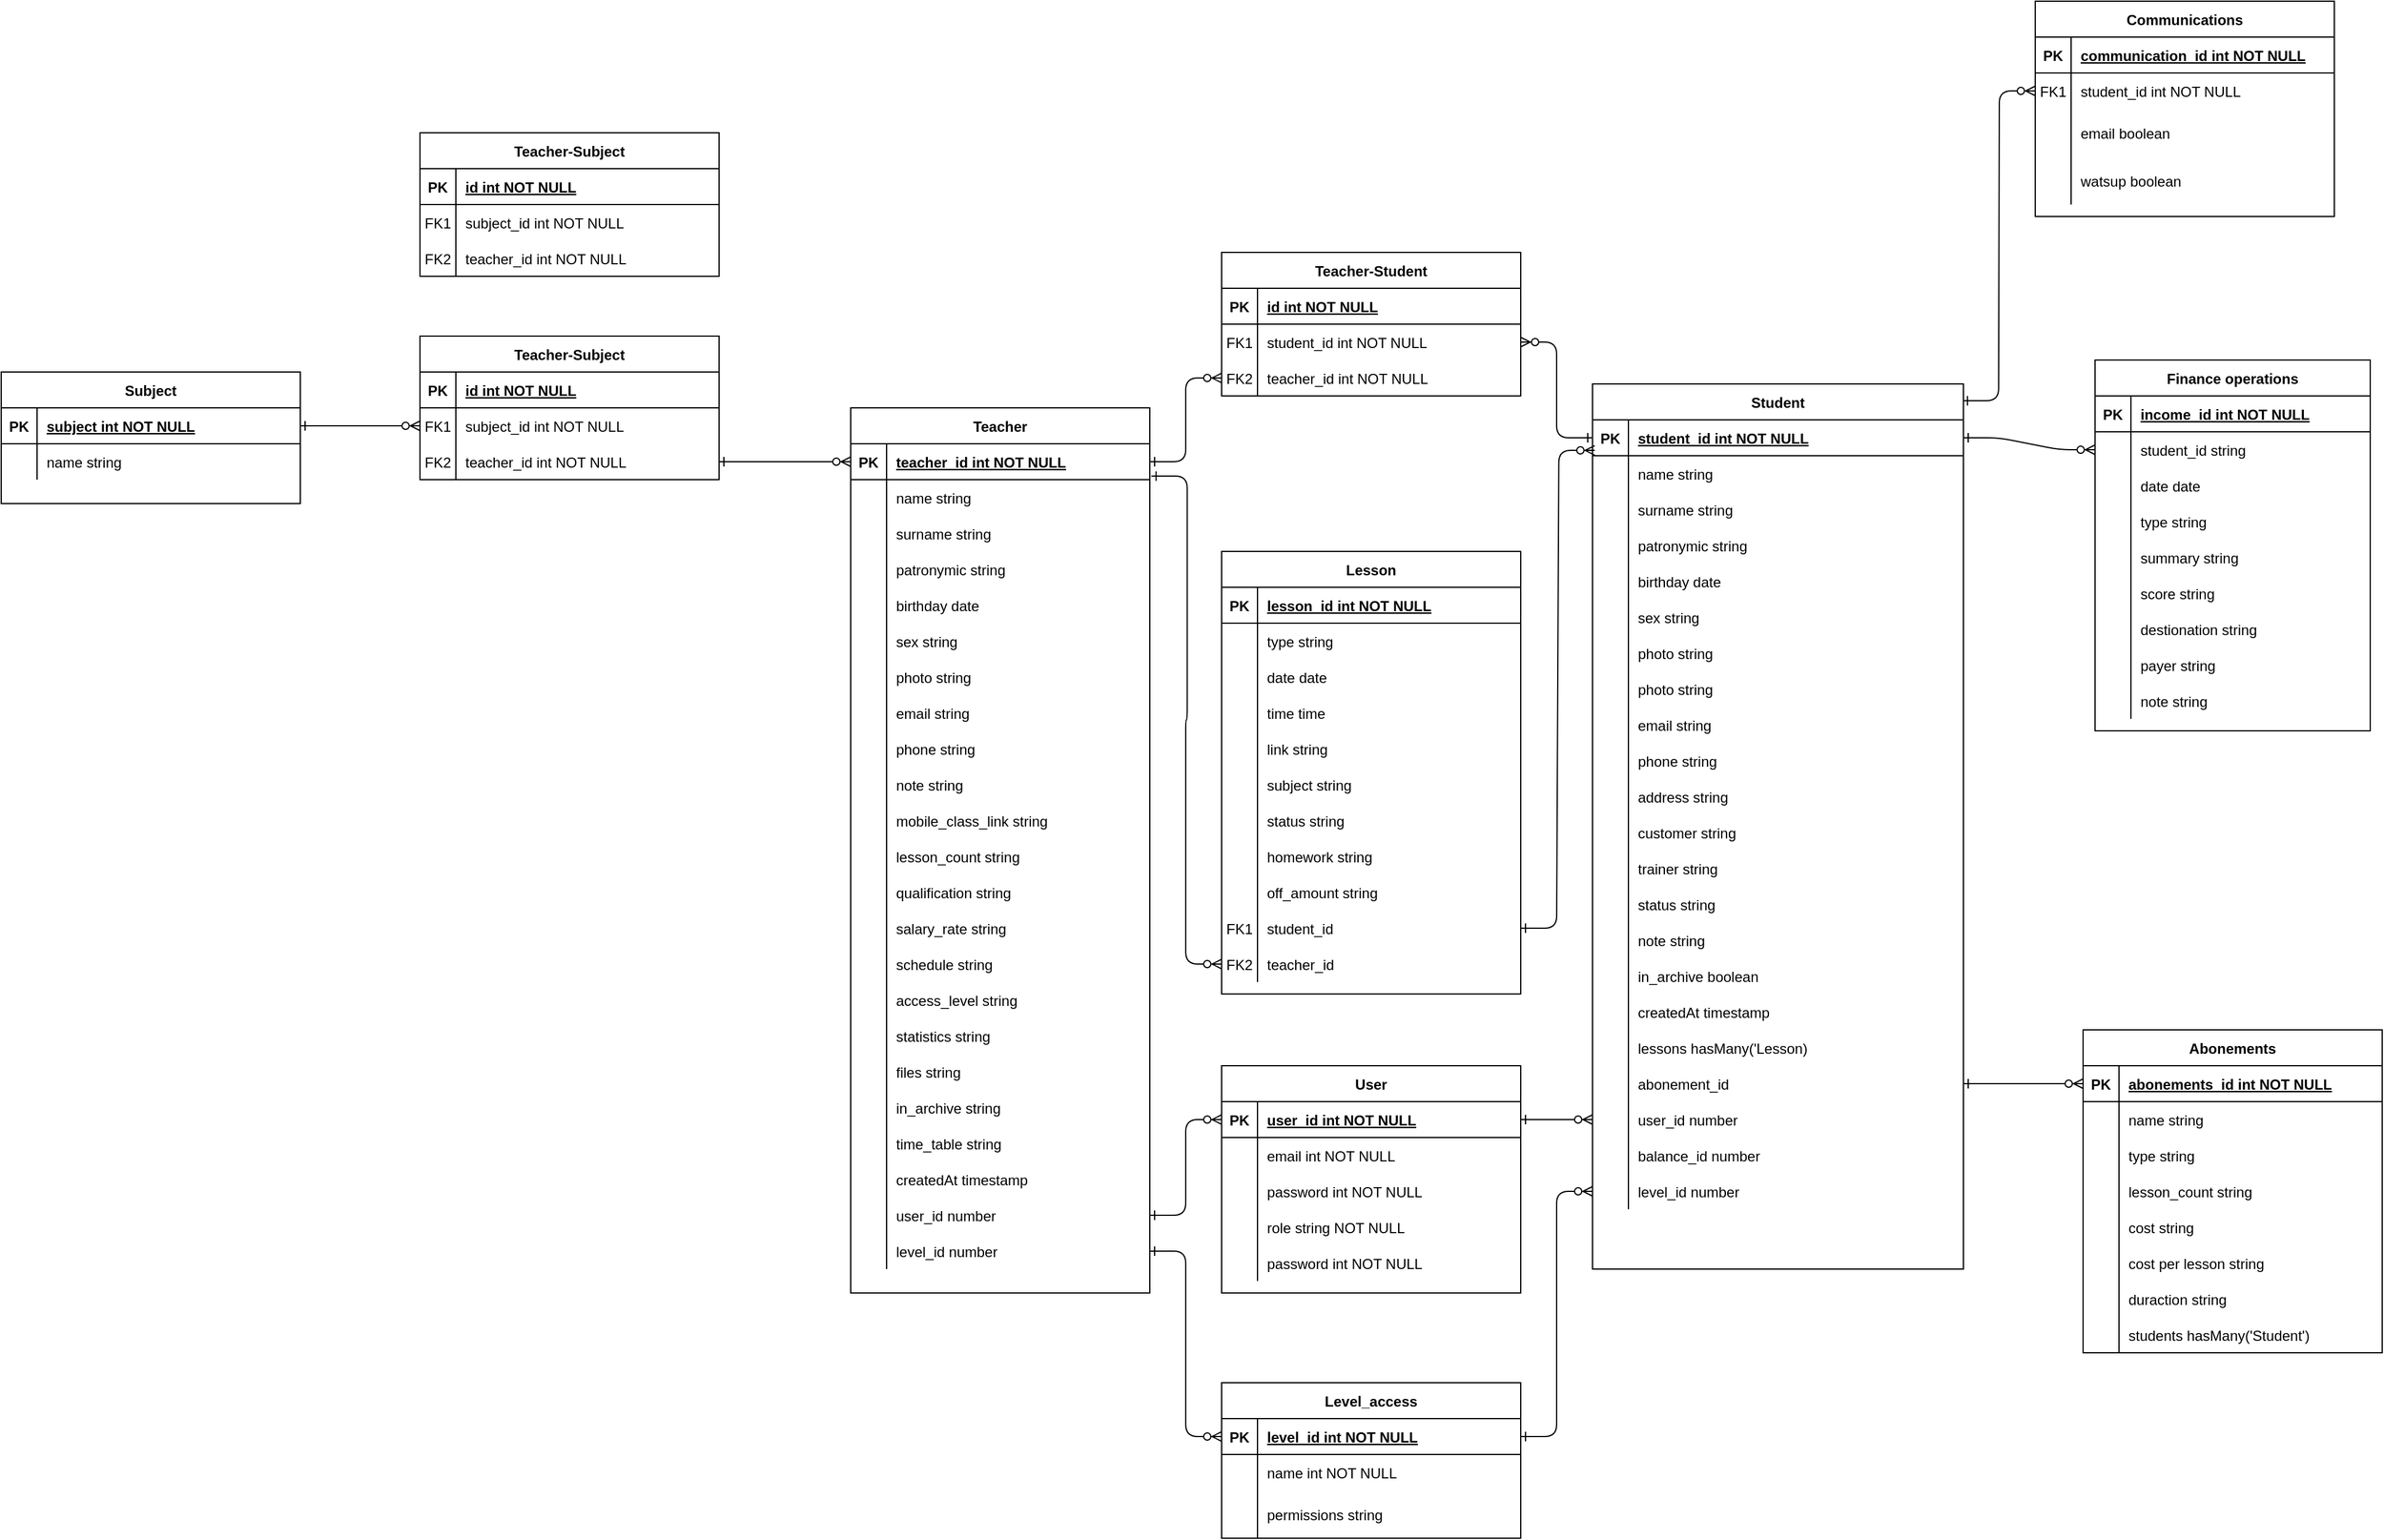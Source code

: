 <mxfile version="13.6.6" type="github">
  <diagram id="R2lEEEUBdFMjLlhIrx00" name="Page-1">
    <mxGraphModel dx="3095" dy="1278" grid="1" gridSize="10" guides="1" tooltips="1" connect="1" arrows="1" fold="1" page="1" pageScale="1" pageWidth="850" pageHeight="1100" math="0" shadow="0" extFonts="Permanent Marker^https://fonts.googleapis.com/css?family=Permanent+Marker">
      <root>
        <mxCell id="0" />
        <mxCell id="1" parent="0" />
        <mxCell id="C-vyLk0tnHw3VtMMgP7b-1" value="" style="edgeStyle=entityRelationEdgeStyle;endArrow=ERzeroToMany;startArrow=ERone;endFill=1;startFill=0;" parent="1" source="C-vyLk0tnHw3VtMMgP7b-24" target="C-vyLk0tnHw3VtMMgP7b-6" edge="1">
          <mxGeometry width="100" height="100" relative="1" as="geometry">
            <mxPoint x="340" y="720" as="sourcePoint" />
            <mxPoint x="440" y="620" as="targetPoint" />
          </mxGeometry>
        </mxCell>
        <mxCell id="OziAbDnGmCxwqgSi69by-129" value="" style="edgeStyle=entityRelationEdgeStyle;endArrow=ERzeroToMany;startArrow=ERone;endFill=1;startFill=0;entryX=0;entryY=0.5;entryDx=0;entryDy=0;exitX=1;exitY=0.5;exitDx=0;exitDy=0;" edge="1" parent="1" source="OziAbDnGmCxwqgSi69by-47" target="OziAbDnGmCxwqgSi69by-126">
          <mxGeometry width="100" height="100" relative="1" as="geometry">
            <mxPoint x="411" y="790" as="sourcePoint" />
            <mxPoint x="480" y="785" as="targetPoint" />
          </mxGeometry>
        </mxCell>
        <mxCell id="OziAbDnGmCxwqgSi69by-113" value="Lesson" style="shape=table;startSize=30;container=1;collapsible=1;childLayout=tableLayout;fixedRows=1;rowLines=0;fontStyle=1;align=center;resizeLast=1;" vertex="1" parent="1">
          <mxGeometry x="470" y="890" width="250" height="370" as="geometry" />
        </mxCell>
        <mxCell id="OziAbDnGmCxwqgSi69by-114" value="" style="shape=partialRectangle;collapsible=0;dropTarget=0;pointerEvents=0;fillColor=none;points=[[0,0.5],[1,0.5]];portConstraint=eastwest;top=0;left=0;right=0;bottom=1;" vertex="1" parent="OziAbDnGmCxwqgSi69by-113">
          <mxGeometry y="30" width="250" height="30" as="geometry" />
        </mxCell>
        <mxCell id="OziAbDnGmCxwqgSi69by-115" value="PK" style="shape=partialRectangle;overflow=hidden;connectable=0;fillColor=none;top=0;left=0;bottom=0;right=0;fontStyle=1;" vertex="1" parent="OziAbDnGmCxwqgSi69by-114">
          <mxGeometry width="30" height="30" as="geometry" />
        </mxCell>
        <mxCell id="OziAbDnGmCxwqgSi69by-116" value="lesson_id int NOT NULL " style="shape=partialRectangle;overflow=hidden;connectable=0;fillColor=none;top=0;left=0;bottom=0;right=0;align=left;spacingLeft=6;fontStyle=5;" vertex="1" parent="OziAbDnGmCxwqgSi69by-114">
          <mxGeometry x="30" width="220" height="30" as="geometry" />
        </mxCell>
        <mxCell id="OziAbDnGmCxwqgSi69by-117" value="" style="shape=partialRectangle;collapsible=0;dropTarget=0;pointerEvents=0;fillColor=none;points=[[0,0.5],[1,0.5]];portConstraint=eastwest;top=0;left=0;right=0;bottom=0;" vertex="1" parent="OziAbDnGmCxwqgSi69by-113">
          <mxGeometry y="60" width="250" height="30" as="geometry" />
        </mxCell>
        <mxCell id="OziAbDnGmCxwqgSi69by-118" value="" style="shape=partialRectangle;overflow=hidden;connectable=0;fillColor=none;top=0;left=0;bottom=0;right=0;" vertex="1" parent="OziAbDnGmCxwqgSi69by-117">
          <mxGeometry width="30" height="30" as="geometry" />
        </mxCell>
        <mxCell id="OziAbDnGmCxwqgSi69by-119" value="type string" style="shape=partialRectangle;overflow=hidden;connectable=0;fillColor=none;top=0;left=0;bottom=0;right=0;align=left;spacingLeft=6;" vertex="1" parent="OziAbDnGmCxwqgSi69by-117">
          <mxGeometry x="30" width="220" height="30" as="geometry" />
        </mxCell>
        <mxCell id="OziAbDnGmCxwqgSi69by-130" value="" style="shape=partialRectangle;collapsible=0;dropTarget=0;pointerEvents=0;fillColor=none;points=[[0,0.5],[1,0.5]];portConstraint=eastwest;top=0;left=0;right=0;bottom=0;" vertex="1" parent="OziAbDnGmCxwqgSi69by-113">
          <mxGeometry y="90" width="250" height="30" as="geometry" />
        </mxCell>
        <mxCell id="OziAbDnGmCxwqgSi69by-131" value="" style="shape=partialRectangle;overflow=hidden;connectable=0;fillColor=none;top=0;left=0;bottom=0;right=0;" vertex="1" parent="OziAbDnGmCxwqgSi69by-130">
          <mxGeometry width="30" height="30" as="geometry" />
        </mxCell>
        <mxCell id="OziAbDnGmCxwqgSi69by-132" value="date date" style="shape=partialRectangle;overflow=hidden;connectable=0;fillColor=none;top=0;left=0;bottom=0;right=0;align=left;spacingLeft=6;" vertex="1" parent="OziAbDnGmCxwqgSi69by-130">
          <mxGeometry x="30" width="220" height="30" as="geometry" />
        </mxCell>
        <mxCell id="OziAbDnGmCxwqgSi69by-133" value="" style="shape=partialRectangle;collapsible=0;dropTarget=0;pointerEvents=0;fillColor=none;points=[[0,0.5],[1,0.5]];portConstraint=eastwest;top=0;left=0;right=0;bottom=0;" vertex="1" parent="OziAbDnGmCxwqgSi69by-113">
          <mxGeometry y="120" width="250" height="30" as="geometry" />
        </mxCell>
        <mxCell id="OziAbDnGmCxwqgSi69by-134" value="" style="shape=partialRectangle;overflow=hidden;connectable=0;fillColor=none;top=0;left=0;bottom=0;right=0;" vertex="1" parent="OziAbDnGmCxwqgSi69by-133">
          <mxGeometry width="30" height="30" as="geometry" />
        </mxCell>
        <mxCell id="OziAbDnGmCxwqgSi69by-135" value="time time" style="shape=partialRectangle;overflow=hidden;connectable=0;fillColor=none;top=0;left=0;bottom=0;right=0;align=left;spacingLeft=6;" vertex="1" parent="OziAbDnGmCxwqgSi69by-133">
          <mxGeometry x="30" width="220" height="30" as="geometry" />
        </mxCell>
        <mxCell id="OziAbDnGmCxwqgSi69by-136" value="" style="shape=partialRectangle;collapsible=0;dropTarget=0;pointerEvents=0;fillColor=none;points=[[0,0.5],[1,0.5]];portConstraint=eastwest;top=0;left=0;right=0;bottom=0;" vertex="1" parent="OziAbDnGmCxwqgSi69by-113">
          <mxGeometry y="150" width="250" height="30" as="geometry" />
        </mxCell>
        <mxCell id="OziAbDnGmCxwqgSi69by-137" value="" style="shape=partialRectangle;overflow=hidden;connectable=0;fillColor=none;top=0;left=0;bottom=0;right=0;" vertex="1" parent="OziAbDnGmCxwqgSi69by-136">
          <mxGeometry width="30" height="30" as="geometry" />
        </mxCell>
        <mxCell id="OziAbDnGmCxwqgSi69by-138" value="link string" style="shape=partialRectangle;overflow=hidden;connectable=0;fillColor=none;top=0;left=0;bottom=0;right=0;align=left;spacingLeft=6;" vertex="1" parent="OziAbDnGmCxwqgSi69by-136">
          <mxGeometry x="30" width="220" height="30" as="geometry" />
        </mxCell>
        <mxCell id="OziAbDnGmCxwqgSi69by-139" value="" style="shape=partialRectangle;collapsible=0;dropTarget=0;pointerEvents=0;fillColor=none;points=[[0,0.5],[1,0.5]];portConstraint=eastwest;top=0;left=0;right=0;bottom=0;" vertex="1" parent="OziAbDnGmCxwqgSi69by-113">
          <mxGeometry y="180" width="250" height="30" as="geometry" />
        </mxCell>
        <mxCell id="OziAbDnGmCxwqgSi69by-140" value="" style="shape=partialRectangle;overflow=hidden;connectable=0;fillColor=none;top=0;left=0;bottom=0;right=0;" vertex="1" parent="OziAbDnGmCxwqgSi69by-139">
          <mxGeometry width="30" height="30" as="geometry" />
        </mxCell>
        <mxCell id="OziAbDnGmCxwqgSi69by-141" value="subject string" style="shape=partialRectangle;overflow=hidden;connectable=0;fillColor=none;top=0;left=0;bottom=0;right=0;align=left;spacingLeft=6;" vertex="1" parent="OziAbDnGmCxwqgSi69by-139">
          <mxGeometry x="30" width="220" height="30" as="geometry" />
        </mxCell>
        <mxCell id="OziAbDnGmCxwqgSi69by-142" value="" style="shape=partialRectangle;collapsible=0;dropTarget=0;pointerEvents=0;fillColor=none;points=[[0,0.5],[1,0.5]];portConstraint=eastwest;top=0;left=0;right=0;bottom=0;" vertex="1" parent="OziAbDnGmCxwqgSi69by-113">
          <mxGeometry y="210" width="250" height="30" as="geometry" />
        </mxCell>
        <mxCell id="OziAbDnGmCxwqgSi69by-143" value="" style="shape=partialRectangle;overflow=hidden;connectable=0;fillColor=none;top=0;left=0;bottom=0;right=0;" vertex="1" parent="OziAbDnGmCxwqgSi69by-142">
          <mxGeometry width="30" height="30" as="geometry" />
        </mxCell>
        <mxCell id="OziAbDnGmCxwqgSi69by-144" value="status string" style="shape=partialRectangle;overflow=hidden;connectable=0;fillColor=none;top=0;left=0;bottom=0;right=0;align=left;spacingLeft=6;" vertex="1" parent="OziAbDnGmCxwqgSi69by-142">
          <mxGeometry x="30" width="220" height="30" as="geometry" />
        </mxCell>
        <mxCell id="OziAbDnGmCxwqgSi69by-145" value="" style="shape=partialRectangle;collapsible=0;dropTarget=0;pointerEvents=0;fillColor=none;points=[[0,0.5],[1,0.5]];portConstraint=eastwest;top=0;left=0;right=0;bottom=0;" vertex="1" parent="OziAbDnGmCxwqgSi69by-113">
          <mxGeometry y="240" width="250" height="30" as="geometry" />
        </mxCell>
        <mxCell id="OziAbDnGmCxwqgSi69by-146" value="" style="shape=partialRectangle;overflow=hidden;connectable=0;fillColor=none;top=0;left=0;bottom=0;right=0;" vertex="1" parent="OziAbDnGmCxwqgSi69by-145">
          <mxGeometry width="30" height="30" as="geometry" />
        </mxCell>
        <mxCell id="OziAbDnGmCxwqgSi69by-147" value="homework string" style="shape=partialRectangle;overflow=hidden;connectable=0;fillColor=none;top=0;left=0;bottom=0;right=0;align=left;spacingLeft=6;" vertex="1" parent="OziAbDnGmCxwqgSi69by-145">
          <mxGeometry x="30" width="220" height="30" as="geometry" />
        </mxCell>
        <mxCell id="OziAbDnGmCxwqgSi69by-148" value="" style="shape=partialRectangle;collapsible=0;dropTarget=0;pointerEvents=0;fillColor=none;points=[[0,0.5],[1,0.5]];portConstraint=eastwest;top=0;left=0;right=0;bottom=0;" vertex="1" parent="OziAbDnGmCxwqgSi69by-113">
          <mxGeometry y="270" width="250" height="30" as="geometry" />
        </mxCell>
        <mxCell id="OziAbDnGmCxwqgSi69by-149" value="" style="shape=partialRectangle;overflow=hidden;connectable=0;fillColor=none;top=0;left=0;bottom=0;right=0;" vertex="1" parent="OziAbDnGmCxwqgSi69by-148">
          <mxGeometry width="30" height="30" as="geometry" />
        </mxCell>
        <mxCell id="OziAbDnGmCxwqgSi69by-150" value="off_amount string" style="shape=partialRectangle;overflow=hidden;connectable=0;fillColor=none;top=0;left=0;bottom=0;right=0;align=left;spacingLeft=6;" vertex="1" parent="OziAbDnGmCxwqgSi69by-148">
          <mxGeometry x="30" width="220" height="30" as="geometry" />
        </mxCell>
        <mxCell id="OziAbDnGmCxwqgSi69by-151" value="" style="shape=partialRectangle;collapsible=0;dropTarget=0;pointerEvents=0;fillColor=none;points=[[0,0.5],[1,0.5]];portConstraint=eastwest;top=0;left=0;right=0;bottom=0;" vertex="1" parent="OziAbDnGmCxwqgSi69by-113">
          <mxGeometry y="300" width="250" height="30" as="geometry" />
        </mxCell>
        <mxCell id="OziAbDnGmCxwqgSi69by-152" value="FK1" style="shape=partialRectangle;overflow=hidden;connectable=0;fillColor=none;top=0;left=0;bottom=0;right=0;" vertex="1" parent="OziAbDnGmCxwqgSi69by-151">
          <mxGeometry width="30" height="30" as="geometry" />
        </mxCell>
        <mxCell id="OziAbDnGmCxwqgSi69by-153" value="student_id" style="shape=partialRectangle;overflow=hidden;connectable=0;fillColor=none;top=0;left=0;bottom=0;right=0;align=left;spacingLeft=6;" vertex="1" parent="OziAbDnGmCxwqgSi69by-151">
          <mxGeometry x="30" width="220" height="30" as="geometry" />
        </mxCell>
        <mxCell id="OziAbDnGmCxwqgSi69by-154" value="" style="shape=partialRectangle;collapsible=0;dropTarget=0;pointerEvents=0;fillColor=none;points=[[0,0.5],[1,0.5]];portConstraint=eastwest;top=0;left=0;right=0;bottom=0;" vertex="1" parent="OziAbDnGmCxwqgSi69by-113">
          <mxGeometry y="330" width="250" height="30" as="geometry" />
        </mxCell>
        <mxCell id="OziAbDnGmCxwqgSi69by-155" value="FK2" style="shape=partialRectangle;overflow=hidden;connectable=0;fillColor=none;top=0;left=0;bottom=0;right=0;" vertex="1" parent="OziAbDnGmCxwqgSi69by-154">
          <mxGeometry width="30" height="30" as="geometry" />
        </mxCell>
        <mxCell id="OziAbDnGmCxwqgSi69by-156" value="teacher_id" style="shape=partialRectangle;overflow=hidden;connectable=0;fillColor=none;top=0;left=0;bottom=0;right=0;align=left;spacingLeft=6;" vertex="1" parent="OziAbDnGmCxwqgSi69by-154">
          <mxGeometry x="30" width="220" height="30" as="geometry" />
        </mxCell>
        <mxCell id="C-vyLk0tnHw3VtMMgP7b-2" value="Teacher-Student" style="shape=table;startSize=30;container=1;collapsible=1;childLayout=tableLayout;fixedRows=1;rowLines=0;fontStyle=1;align=center;resizeLast=1;" parent="1" vertex="1">
          <mxGeometry x="470" y="640" width="250" height="120" as="geometry" />
        </mxCell>
        <mxCell id="C-vyLk0tnHw3VtMMgP7b-3" value="" style="shape=partialRectangle;collapsible=0;dropTarget=0;pointerEvents=0;fillColor=none;points=[[0,0.5],[1,0.5]];portConstraint=eastwest;top=0;left=0;right=0;bottom=1;" parent="C-vyLk0tnHw3VtMMgP7b-2" vertex="1">
          <mxGeometry y="30" width="250" height="30" as="geometry" />
        </mxCell>
        <mxCell id="C-vyLk0tnHw3VtMMgP7b-4" value="PK" style="shape=partialRectangle;overflow=hidden;connectable=0;fillColor=none;top=0;left=0;bottom=0;right=0;fontStyle=1;" parent="C-vyLk0tnHw3VtMMgP7b-3" vertex="1">
          <mxGeometry width="30" height="30" as="geometry" />
        </mxCell>
        <mxCell id="C-vyLk0tnHw3VtMMgP7b-5" value="id int NOT NULL " style="shape=partialRectangle;overflow=hidden;connectable=0;fillColor=none;top=0;left=0;bottom=0;right=0;align=left;spacingLeft=6;fontStyle=5;" parent="C-vyLk0tnHw3VtMMgP7b-3" vertex="1">
          <mxGeometry x="30" width="220" height="30" as="geometry" />
        </mxCell>
        <mxCell id="C-vyLk0tnHw3VtMMgP7b-6" value="" style="shape=partialRectangle;collapsible=0;dropTarget=0;pointerEvents=0;fillColor=none;points=[[0,0.5],[1,0.5]];portConstraint=eastwest;top=0;left=0;right=0;bottom=0;" parent="C-vyLk0tnHw3VtMMgP7b-2" vertex="1">
          <mxGeometry y="60" width="250" height="30" as="geometry" />
        </mxCell>
        <mxCell id="C-vyLk0tnHw3VtMMgP7b-7" value="FK1" style="shape=partialRectangle;overflow=hidden;connectable=0;fillColor=none;top=0;left=0;bottom=0;right=0;" parent="C-vyLk0tnHw3VtMMgP7b-6" vertex="1">
          <mxGeometry width="30" height="30" as="geometry" />
        </mxCell>
        <mxCell id="C-vyLk0tnHw3VtMMgP7b-8" value="student_id int NOT NULL" style="shape=partialRectangle;overflow=hidden;connectable=0;fillColor=none;top=0;left=0;bottom=0;right=0;align=left;spacingLeft=6;" parent="C-vyLk0tnHw3VtMMgP7b-6" vertex="1">
          <mxGeometry x="30" width="220" height="30" as="geometry" />
        </mxCell>
        <mxCell id="OziAbDnGmCxwqgSi69by-126" value="" style="shape=partialRectangle;collapsible=0;dropTarget=0;pointerEvents=0;fillColor=none;points=[[0,0.5],[1,0.5]];portConstraint=eastwest;top=0;left=0;right=0;bottom=0;" vertex="1" parent="C-vyLk0tnHw3VtMMgP7b-2">
          <mxGeometry y="90" width="250" height="30" as="geometry" />
        </mxCell>
        <mxCell id="OziAbDnGmCxwqgSi69by-127" value="FK2" style="shape=partialRectangle;overflow=hidden;connectable=0;fillColor=none;top=0;left=0;bottom=0;right=0;" vertex="1" parent="OziAbDnGmCxwqgSi69by-126">
          <mxGeometry width="30" height="30" as="geometry" />
        </mxCell>
        <mxCell id="OziAbDnGmCxwqgSi69by-128" value="teacher_id int NOT NULL" style="shape=partialRectangle;overflow=hidden;connectable=0;fillColor=none;top=0;left=0;bottom=0;right=0;align=left;spacingLeft=6;" vertex="1" parent="OziAbDnGmCxwqgSi69by-126">
          <mxGeometry x="30" width="220" height="30" as="geometry" />
        </mxCell>
        <mxCell id="OziAbDnGmCxwqgSi69by-160" value="" style="edgeStyle=entityRelationEdgeStyle;endArrow=ERzeroToMany;startArrow=ERone;endFill=1;startFill=0;entryX=0.006;entryY=-0.149;entryDx=0;entryDy=0;entryPerimeter=0;" edge="1" parent="1" source="OziAbDnGmCxwqgSi69by-151" target="C-vyLk0tnHw3VtMMgP7b-27">
          <mxGeometry width="100" height="100" relative="1" as="geometry">
            <mxPoint x="20" y="850" as="sourcePoint" />
            <mxPoint x="1090" y="800" as="targetPoint" />
          </mxGeometry>
        </mxCell>
        <mxCell id="OziAbDnGmCxwqgSi69by-162" value="" style="edgeStyle=entityRelationEdgeStyle;endArrow=ERzeroToMany;startArrow=ERone;endFill=1;startFill=0;exitX=1.005;exitY=0.902;exitDx=0;exitDy=0;entryX=0;entryY=0.5;entryDx=0;entryDy=0;exitPerimeter=0;" edge="1" parent="1" source="OziAbDnGmCxwqgSi69by-47" target="OziAbDnGmCxwqgSi69by-154">
          <mxGeometry width="100" height="100" relative="1" as="geometry">
            <mxPoint x="320.0" y="520" as="sourcePoint" />
            <mxPoint x="380.0" y="580.0" as="targetPoint" />
          </mxGeometry>
        </mxCell>
        <mxCell id="OziAbDnGmCxwqgSi69by-216" value="" style="edgeStyle=entityRelationEdgeStyle;endArrow=ERzeroToMany;startArrow=ERone;endFill=1;startFill=0;entryX=0;entryY=0.5;entryDx=0;entryDy=0;" edge="1" parent="1" source="OziAbDnGmCxwqgSi69by-209" target="OziAbDnGmCxwqgSi69by-173">
          <mxGeometry width="100" height="100" relative="1" as="geometry">
            <mxPoint x="1030" y="1330.0" as="sourcePoint" />
            <mxPoint x="1090" y="1430.0" as="targetPoint" />
          </mxGeometry>
        </mxCell>
        <mxCell id="OziAbDnGmCxwqgSi69by-221" value="" style="edgeStyle=entityRelationEdgeStyle;endArrow=ERzeroToMany;startArrow=ERone;endFill=1;startFill=0;entryX=0;entryY=0.5;entryDx=0;entryDy=0;exitX=0.998;exitY=0.019;exitDx=0;exitDy=0;exitPerimeter=0;" edge="1" parent="1" source="C-vyLk0tnHw3VtMMgP7b-23" target="C-vyLk0tnHw3VtMMgP7b-17">
          <mxGeometry width="100" height="100" relative="1" as="geometry">
            <mxPoint x="1300" y="795" as="sourcePoint" />
            <mxPoint x="1359" y="750" as="targetPoint" />
          </mxGeometry>
        </mxCell>
        <mxCell id="OziAbDnGmCxwqgSi69by-248" value="" style="edgeStyle=entityRelationEdgeStyle;endArrow=ERzeroToMany;startArrow=ERone;endFill=1;startFill=0;entryX=0;entryY=0.5;entryDx=0;entryDy=0;exitX=1;exitY=0.5;exitDx=0;exitDy=0;" edge="1" parent="1" source="OziAbDnGmCxwqgSi69by-223" target="OziAbDnGmCxwqgSi69by-245">
          <mxGeometry width="100" height="100" relative="1" as="geometry">
            <mxPoint x="658" y="1479.47" as="sourcePoint" />
            <mxPoint x="849.86" y="1080.0" as="targetPoint" />
          </mxGeometry>
        </mxCell>
        <mxCell id="OziAbDnGmCxwqgSi69by-385" value="Teacher-Subject" style="shape=table;startSize=30;container=1;collapsible=1;childLayout=tableLayout;fixedRows=1;rowLines=0;fontStyle=1;align=center;resizeLast=1;" vertex="1" parent="1">
          <mxGeometry x="-200" y="540" width="250" height="120" as="geometry" />
        </mxCell>
        <mxCell id="OziAbDnGmCxwqgSi69by-386" value="" style="shape=partialRectangle;collapsible=0;dropTarget=0;pointerEvents=0;fillColor=none;points=[[0,0.5],[1,0.5]];portConstraint=eastwest;top=0;left=0;right=0;bottom=1;" vertex="1" parent="OziAbDnGmCxwqgSi69by-385">
          <mxGeometry y="30" width="250" height="30" as="geometry" />
        </mxCell>
        <mxCell id="OziAbDnGmCxwqgSi69by-387" value="PK" style="shape=partialRectangle;overflow=hidden;connectable=0;fillColor=none;top=0;left=0;bottom=0;right=0;fontStyle=1;" vertex="1" parent="OziAbDnGmCxwqgSi69by-386">
          <mxGeometry width="30" height="30" as="geometry" />
        </mxCell>
        <mxCell id="OziAbDnGmCxwqgSi69by-388" value="id int NOT NULL " style="shape=partialRectangle;overflow=hidden;connectable=0;fillColor=none;top=0;left=0;bottom=0;right=0;align=left;spacingLeft=6;fontStyle=5;" vertex="1" parent="OziAbDnGmCxwqgSi69by-386">
          <mxGeometry x="30" width="220" height="30" as="geometry" />
        </mxCell>
        <mxCell id="OziAbDnGmCxwqgSi69by-389" value="" style="shape=partialRectangle;collapsible=0;dropTarget=0;pointerEvents=0;fillColor=none;points=[[0,0.5],[1,0.5]];portConstraint=eastwest;top=0;left=0;right=0;bottom=0;" vertex="1" parent="OziAbDnGmCxwqgSi69by-385">
          <mxGeometry y="60" width="250" height="30" as="geometry" />
        </mxCell>
        <mxCell id="OziAbDnGmCxwqgSi69by-390" value="FK1" style="shape=partialRectangle;overflow=hidden;connectable=0;fillColor=none;top=0;left=0;bottom=0;right=0;" vertex="1" parent="OziAbDnGmCxwqgSi69by-389">
          <mxGeometry width="30" height="30" as="geometry" />
        </mxCell>
        <mxCell id="OziAbDnGmCxwqgSi69by-391" value="subject_id int NOT NULL" style="shape=partialRectangle;overflow=hidden;connectable=0;fillColor=none;top=0;left=0;bottom=0;right=0;align=left;spacingLeft=6;" vertex="1" parent="OziAbDnGmCxwqgSi69by-389">
          <mxGeometry x="30" width="220" height="30" as="geometry" />
        </mxCell>
        <mxCell id="OziAbDnGmCxwqgSi69by-392" value="" style="shape=partialRectangle;collapsible=0;dropTarget=0;pointerEvents=0;fillColor=none;points=[[0,0.5],[1,0.5]];portConstraint=eastwest;top=0;left=0;right=0;bottom=0;" vertex="1" parent="OziAbDnGmCxwqgSi69by-385">
          <mxGeometry y="90" width="250" height="30" as="geometry" />
        </mxCell>
        <mxCell id="OziAbDnGmCxwqgSi69by-393" value="FK2" style="shape=partialRectangle;overflow=hidden;connectable=0;fillColor=none;top=0;left=0;bottom=0;right=0;" vertex="1" parent="OziAbDnGmCxwqgSi69by-392">
          <mxGeometry width="30" height="30" as="geometry" />
        </mxCell>
        <mxCell id="OziAbDnGmCxwqgSi69by-394" value="teacher_id int NOT NULL" style="shape=partialRectangle;overflow=hidden;connectable=0;fillColor=none;top=0;left=0;bottom=0;right=0;align=left;spacingLeft=6;" vertex="1" parent="OziAbDnGmCxwqgSi69by-392">
          <mxGeometry x="30" width="220" height="30" as="geometry" />
        </mxCell>
        <mxCell id="OziAbDnGmCxwqgSi69by-222" value="User" style="shape=table;startSize=30;container=1;collapsible=1;childLayout=tableLayout;fixedRows=1;rowLines=0;fontStyle=1;align=center;resizeLast=1;" vertex="1" parent="1">
          <mxGeometry x="470" y="1320" width="250" height="190" as="geometry" />
        </mxCell>
        <mxCell id="OziAbDnGmCxwqgSi69by-223" value="" style="shape=partialRectangle;collapsible=0;dropTarget=0;pointerEvents=0;fillColor=none;points=[[0,0.5],[1,0.5]];portConstraint=eastwest;top=0;left=0;right=0;bottom=1;" vertex="1" parent="OziAbDnGmCxwqgSi69by-222">
          <mxGeometry y="30" width="250" height="30" as="geometry" />
        </mxCell>
        <mxCell id="OziAbDnGmCxwqgSi69by-224" value="PK" style="shape=partialRectangle;overflow=hidden;connectable=0;fillColor=none;top=0;left=0;bottom=0;right=0;fontStyle=1;" vertex="1" parent="OziAbDnGmCxwqgSi69by-223">
          <mxGeometry width="30" height="30" as="geometry" />
        </mxCell>
        <mxCell id="OziAbDnGmCxwqgSi69by-225" value="user_id int NOT NULL " style="shape=partialRectangle;overflow=hidden;connectable=0;fillColor=none;top=0;left=0;bottom=0;right=0;align=left;spacingLeft=6;fontStyle=5;" vertex="1" parent="OziAbDnGmCxwqgSi69by-223">
          <mxGeometry x="30" width="220" height="30" as="geometry" />
        </mxCell>
        <mxCell id="OziAbDnGmCxwqgSi69by-226" value="" style="shape=partialRectangle;collapsible=0;dropTarget=0;pointerEvents=0;fillColor=none;points=[[0,0.5],[1,0.5]];portConstraint=eastwest;top=0;left=0;right=0;bottom=0;" vertex="1" parent="OziAbDnGmCxwqgSi69by-222">
          <mxGeometry y="60" width="250" height="30" as="geometry" />
        </mxCell>
        <mxCell id="OziAbDnGmCxwqgSi69by-227" value="" style="shape=partialRectangle;overflow=hidden;connectable=0;fillColor=none;top=0;left=0;bottom=0;right=0;" vertex="1" parent="OziAbDnGmCxwqgSi69by-226">
          <mxGeometry width="30" height="30" as="geometry" />
        </mxCell>
        <mxCell id="OziAbDnGmCxwqgSi69by-228" value="email int NOT NULL" style="shape=partialRectangle;overflow=hidden;connectable=0;fillColor=none;top=0;left=0;bottom=0;right=0;align=left;spacingLeft=6;" vertex="1" parent="OziAbDnGmCxwqgSi69by-226">
          <mxGeometry x="30" width="220" height="30" as="geometry" />
        </mxCell>
        <mxCell id="OziAbDnGmCxwqgSi69by-229" value="" style="shape=partialRectangle;collapsible=0;dropTarget=0;pointerEvents=0;fillColor=none;points=[[0,0.5],[1,0.5]];portConstraint=eastwest;top=0;left=0;right=0;bottom=0;" vertex="1" parent="OziAbDnGmCxwqgSi69by-222">
          <mxGeometry y="90" width="250" height="30" as="geometry" />
        </mxCell>
        <mxCell id="OziAbDnGmCxwqgSi69by-230" value="" style="shape=partialRectangle;overflow=hidden;connectable=0;fillColor=none;top=0;left=0;bottom=0;right=0;" vertex="1" parent="OziAbDnGmCxwqgSi69by-229">
          <mxGeometry width="30" height="30" as="geometry" />
        </mxCell>
        <mxCell id="OziAbDnGmCxwqgSi69by-231" value="password int NOT NULL" style="shape=partialRectangle;overflow=hidden;connectable=0;fillColor=none;top=0;left=0;bottom=0;right=0;align=left;spacingLeft=6;" vertex="1" parent="OziAbDnGmCxwqgSi69by-229">
          <mxGeometry x="30" width="220" height="30" as="geometry" />
        </mxCell>
        <mxCell id="OziAbDnGmCxwqgSi69by-232" value="" style="shape=partialRectangle;collapsible=0;dropTarget=0;pointerEvents=0;fillColor=none;points=[[0,0.5],[1,0.5]];portConstraint=eastwest;top=0;left=0;right=0;bottom=0;" vertex="1" parent="OziAbDnGmCxwqgSi69by-222">
          <mxGeometry y="120" width="250" height="30" as="geometry" />
        </mxCell>
        <mxCell id="OziAbDnGmCxwqgSi69by-233" value="" style="shape=partialRectangle;overflow=hidden;connectable=0;fillColor=none;top=0;left=0;bottom=0;right=0;" vertex="1" parent="OziAbDnGmCxwqgSi69by-232">
          <mxGeometry width="30" height="30" as="geometry" />
        </mxCell>
        <mxCell id="OziAbDnGmCxwqgSi69by-234" value="role string NOT NULL" style="shape=partialRectangle;overflow=hidden;connectable=0;fillColor=none;top=0;left=0;bottom=0;right=0;align=left;spacingLeft=6;" vertex="1" parent="OziAbDnGmCxwqgSi69by-232">
          <mxGeometry x="30" width="220" height="30" as="geometry" />
        </mxCell>
        <mxCell id="OziAbDnGmCxwqgSi69by-235" value="" style="shape=partialRectangle;collapsible=0;dropTarget=0;pointerEvents=0;fillColor=none;points=[[0,0.5],[1,0.5]];portConstraint=eastwest;top=0;left=0;right=0;bottom=0;" vertex="1" parent="OziAbDnGmCxwqgSi69by-222">
          <mxGeometry y="150" width="250" height="30" as="geometry" />
        </mxCell>
        <mxCell id="OziAbDnGmCxwqgSi69by-236" value="" style="shape=partialRectangle;overflow=hidden;connectable=0;fillColor=none;top=0;left=0;bottom=0;right=0;" vertex="1" parent="OziAbDnGmCxwqgSi69by-235">
          <mxGeometry width="30" height="30" as="geometry" />
        </mxCell>
        <mxCell id="OziAbDnGmCxwqgSi69by-237" value="password int NOT NULL" style="shape=partialRectangle;overflow=hidden;connectable=0;fillColor=none;top=0;left=0;bottom=0;right=0;align=left;spacingLeft=6;" vertex="1" parent="OziAbDnGmCxwqgSi69by-235">
          <mxGeometry x="30" width="220" height="30" as="geometry" />
        </mxCell>
        <mxCell id="OziAbDnGmCxwqgSi69by-252" value="" style="edgeStyle=entityRelationEdgeStyle;endArrow=ERzeroToMany;startArrow=ERone;endFill=1;startFill=0;entryX=0;entryY=0.5;entryDx=0;entryDy=0;exitX=1;exitY=0.5;exitDx=0;exitDy=0;" edge="1" parent="1" source="OziAbDnGmCxwqgSi69by-249" target="OziAbDnGmCxwqgSi69by-223">
          <mxGeometry width="100" height="100" relative="1" as="geometry">
            <mxPoint x="270" y="1424.17" as="sourcePoint" />
            <mxPoint x="460" y="1424.17" as="targetPoint" />
          </mxGeometry>
        </mxCell>
        <mxCell id="OziAbDnGmCxwqgSi69by-46" value="Teacher" style="shape=table;startSize=30;container=1;collapsible=1;childLayout=tableLayout;fixedRows=1;rowLines=0;fontStyle=1;align=center;resizeLast=1;" vertex="1" parent="1">
          <mxGeometry x="160" y="770" width="250" height="740" as="geometry" />
        </mxCell>
        <mxCell id="OziAbDnGmCxwqgSi69by-47" value="" style="shape=partialRectangle;collapsible=0;dropTarget=0;pointerEvents=0;fillColor=none;points=[[0,0.5],[1,0.5]];portConstraint=eastwest;top=0;left=0;right=0;bottom=1;" vertex="1" parent="OziAbDnGmCxwqgSi69by-46">
          <mxGeometry y="30" width="250" height="30" as="geometry" />
        </mxCell>
        <mxCell id="OziAbDnGmCxwqgSi69by-48" value="PK" style="shape=partialRectangle;overflow=hidden;connectable=0;fillColor=none;top=0;left=0;bottom=0;right=0;fontStyle=1;" vertex="1" parent="OziAbDnGmCxwqgSi69by-47">
          <mxGeometry width="30" height="30" as="geometry" />
        </mxCell>
        <mxCell id="OziAbDnGmCxwqgSi69by-49" value="teacher_id int NOT NULL " style="shape=partialRectangle;overflow=hidden;connectable=0;fillColor=none;top=0;left=0;bottom=0;right=0;align=left;spacingLeft=6;fontStyle=5;" vertex="1" parent="OziAbDnGmCxwqgSi69by-47">
          <mxGeometry x="30" width="220" height="30" as="geometry" />
        </mxCell>
        <mxCell id="OziAbDnGmCxwqgSi69by-50" value="" style="shape=partialRectangle;collapsible=0;dropTarget=0;pointerEvents=0;fillColor=none;points=[[0,0.5],[1,0.5]];portConstraint=eastwest;top=0;left=0;right=0;bottom=0;" vertex="1" parent="OziAbDnGmCxwqgSi69by-46">
          <mxGeometry y="60" width="250" height="30" as="geometry" />
        </mxCell>
        <mxCell id="OziAbDnGmCxwqgSi69by-51" value="" style="shape=partialRectangle;overflow=hidden;connectable=0;fillColor=none;top=0;left=0;bottom=0;right=0;" vertex="1" parent="OziAbDnGmCxwqgSi69by-50">
          <mxGeometry width="30" height="30" as="geometry" />
        </mxCell>
        <mxCell id="OziAbDnGmCxwqgSi69by-52" value="name string" style="shape=partialRectangle;overflow=hidden;connectable=0;fillColor=none;top=0;left=0;bottom=0;right=0;align=left;spacingLeft=6;" vertex="1" parent="OziAbDnGmCxwqgSi69by-50">
          <mxGeometry x="30" width="220" height="30" as="geometry" />
        </mxCell>
        <mxCell id="OziAbDnGmCxwqgSi69by-53" value="" style="shape=partialRectangle;collapsible=0;dropTarget=0;pointerEvents=0;fillColor=none;points=[[0,0.5],[1,0.5]];portConstraint=eastwest;top=0;left=0;right=0;bottom=0;" vertex="1" parent="OziAbDnGmCxwqgSi69by-46">
          <mxGeometry y="90" width="250" height="30" as="geometry" />
        </mxCell>
        <mxCell id="OziAbDnGmCxwqgSi69by-54" value="" style="shape=partialRectangle;overflow=hidden;connectable=0;fillColor=none;top=0;left=0;bottom=0;right=0;" vertex="1" parent="OziAbDnGmCxwqgSi69by-53">
          <mxGeometry width="30" height="30" as="geometry" />
        </mxCell>
        <mxCell id="OziAbDnGmCxwqgSi69by-55" value="surname string" style="shape=partialRectangle;overflow=hidden;connectable=0;fillColor=none;top=0;left=0;bottom=0;right=0;align=left;spacingLeft=6;" vertex="1" parent="OziAbDnGmCxwqgSi69by-53">
          <mxGeometry x="30" width="220" height="30" as="geometry" />
        </mxCell>
        <mxCell id="OziAbDnGmCxwqgSi69by-56" value="" style="shape=partialRectangle;collapsible=0;dropTarget=0;pointerEvents=0;fillColor=none;points=[[0,0.5],[1,0.5]];portConstraint=eastwest;top=0;left=0;right=0;bottom=0;" vertex="1" parent="OziAbDnGmCxwqgSi69by-46">
          <mxGeometry y="120" width="250" height="30" as="geometry" />
        </mxCell>
        <mxCell id="OziAbDnGmCxwqgSi69by-57" value="" style="shape=partialRectangle;overflow=hidden;connectable=0;fillColor=none;top=0;left=0;bottom=0;right=0;" vertex="1" parent="OziAbDnGmCxwqgSi69by-56">
          <mxGeometry width="30" height="30" as="geometry" />
        </mxCell>
        <mxCell id="OziAbDnGmCxwqgSi69by-58" value="patronymic string" style="shape=partialRectangle;overflow=hidden;connectable=0;fillColor=none;top=0;left=0;bottom=0;right=0;align=left;spacingLeft=6;" vertex="1" parent="OziAbDnGmCxwqgSi69by-56">
          <mxGeometry x="30" width="220" height="30" as="geometry" />
        </mxCell>
        <mxCell id="OziAbDnGmCxwqgSi69by-59" value="" style="shape=partialRectangle;collapsible=0;dropTarget=0;pointerEvents=0;fillColor=none;points=[[0,0.5],[1,0.5]];portConstraint=eastwest;top=0;left=0;right=0;bottom=0;" vertex="1" parent="OziAbDnGmCxwqgSi69by-46">
          <mxGeometry y="150" width="250" height="30" as="geometry" />
        </mxCell>
        <mxCell id="OziAbDnGmCxwqgSi69by-60" value="" style="shape=partialRectangle;overflow=hidden;connectable=0;fillColor=none;top=0;left=0;bottom=0;right=0;" vertex="1" parent="OziAbDnGmCxwqgSi69by-59">
          <mxGeometry width="30" height="30" as="geometry" />
        </mxCell>
        <mxCell id="OziAbDnGmCxwqgSi69by-61" value="birthday date" style="shape=partialRectangle;overflow=hidden;connectable=0;fillColor=none;top=0;left=0;bottom=0;right=0;align=left;spacingLeft=6;" vertex="1" parent="OziAbDnGmCxwqgSi69by-59">
          <mxGeometry x="30" width="220" height="30" as="geometry" />
        </mxCell>
        <mxCell id="OziAbDnGmCxwqgSi69by-62" value="" style="shape=partialRectangle;collapsible=0;dropTarget=0;pointerEvents=0;fillColor=none;points=[[0,0.5],[1,0.5]];portConstraint=eastwest;top=0;left=0;right=0;bottom=0;" vertex="1" parent="OziAbDnGmCxwqgSi69by-46">
          <mxGeometry y="180" width="250" height="30" as="geometry" />
        </mxCell>
        <mxCell id="OziAbDnGmCxwqgSi69by-63" value="" style="shape=partialRectangle;overflow=hidden;connectable=0;fillColor=none;top=0;left=0;bottom=0;right=0;" vertex="1" parent="OziAbDnGmCxwqgSi69by-62">
          <mxGeometry width="30" height="30" as="geometry" />
        </mxCell>
        <mxCell id="OziAbDnGmCxwqgSi69by-64" value="sex string" style="shape=partialRectangle;overflow=hidden;connectable=0;fillColor=none;top=0;left=0;bottom=0;right=0;align=left;spacingLeft=6;" vertex="1" parent="OziAbDnGmCxwqgSi69by-62">
          <mxGeometry x="30" width="220" height="30" as="geometry" />
        </mxCell>
        <mxCell id="OziAbDnGmCxwqgSi69by-65" value="" style="shape=partialRectangle;collapsible=0;dropTarget=0;pointerEvents=0;fillColor=none;points=[[0,0.5],[1,0.5]];portConstraint=eastwest;top=0;left=0;right=0;bottom=0;" vertex="1" parent="OziAbDnGmCxwqgSi69by-46">
          <mxGeometry y="210" width="250" height="30" as="geometry" />
        </mxCell>
        <mxCell id="OziAbDnGmCxwqgSi69by-66" value="" style="shape=partialRectangle;overflow=hidden;connectable=0;fillColor=none;top=0;left=0;bottom=0;right=0;" vertex="1" parent="OziAbDnGmCxwqgSi69by-65">
          <mxGeometry width="30" height="30" as="geometry" />
        </mxCell>
        <mxCell id="OziAbDnGmCxwqgSi69by-67" value="photo string" style="shape=partialRectangle;overflow=hidden;connectable=0;fillColor=none;top=0;left=0;bottom=0;right=0;align=left;spacingLeft=6;" vertex="1" parent="OziAbDnGmCxwqgSi69by-65">
          <mxGeometry x="30" width="220" height="30" as="geometry" />
        </mxCell>
        <mxCell id="OziAbDnGmCxwqgSi69by-68" value="" style="shape=partialRectangle;collapsible=0;dropTarget=0;pointerEvents=0;fillColor=none;points=[[0,0.5],[1,0.5]];portConstraint=eastwest;top=0;left=0;right=0;bottom=0;" vertex="1" parent="OziAbDnGmCxwqgSi69by-46">
          <mxGeometry y="240" width="250" height="30" as="geometry" />
        </mxCell>
        <mxCell id="OziAbDnGmCxwqgSi69by-69" value="" style="shape=partialRectangle;overflow=hidden;connectable=0;fillColor=none;top=0;left=0;bottom=0;right=0;" vertex="1" parent="OziAbDnGmCxwqgSi69by-68">
          <mxGeometry width="30" height="30" as="geometry" />
        </mxCell>
        <mxCell id="OziAbDnGmCxwqgSi69by-70" value="email string" style="shape=partialRectangle;overflow=hidden;connectable=0;fillColor=none;top=0;left=0;bottom=0;right=0;align=left;spacingLeft=6;" vertex="1" parent="OziAbDnGmCxwqgSi69by-68">
          <mxGeometry x="30" width="220" height="30" as="geometry" />
        </mxCell>
        <mxCell id="OziAbDnGmCxwqgSi69by-71" value="" style="shape=partialRectangle;collapsible=0;dropTarget=0;pointerEvents=0;fillColor=none;points=[[0,0.5],[1,0.5]];portConstraint=eastwest;top=0;left=0;right=0;bottom=0;" vertex="1" parent="OziAbDnGmCxwqgSi69by-46">
          <mxGeometry y="270" width="250" height="30" as="geometry" />
        </mxCell>
        <mxCell id="OziAbDnGmCxwqgSi69by-72" value="" style="shape=partialRectangle;overflow=hidden;connectable=0;fillColor=none;top=0;left=0;bottom=0;right=0;" vertex="1" parent="OziAbDnGmCxwqgSi69by-71">
          <mxGeometry width="30" height="30" as="geometry" />
        </mxCell>
        <mxCell id="OziAbDnGmCxwqgSi69by-73" value="phone string" style="shape=partialRectangle;overflow=hidden;connectable=0;fillColor=none;top=0;left=0;bottom=0;right=0;align=left;spacingLeft=6;" vertex="1" parent="OziAbDnGmCxwqgSi69by-71">
          <mxGeometry x="30" width="220" height="30" as="geometry" />
        </mxCell>
        <mxCell id="OziAbDnGmCxwqgSi69by-74" value="" style="shape=partialRectangle;collapsible=0;dropTarget=0;pointerEvents=0;fillColor=none;points=[[0,0.5],[1,0.5]];portConstraint=eastwest;top=0;left=0;right=0;bottom=0;" vertex="1" parent="OziAbDnGmCxwqgSi69by-46">
          <mxGeometry y="300" width="250" height="30" as="geometry" />
        </mxCell>
        <mxCell id="OziAbDnGmCxwqgSi69by-75" value="" style="shape=partialRectangle;overflow=hidden;connectable=0;fillColor=none;top=0;left=0;bottom=0;right=0;" vertex="1" parent="OziAbDnGmCxwqgSi69by-74">
          <mxGeometry width="30" height="30" as="geometry" />
        </mxCell>
        <mxCell id="OziAbDnGmCxwqgSi69by-76" value="note string" style="shape=partialRectangle;overflow=hidden;connectable=0;fillColor=none;top=0;left=0;bottom=0;right=0;align=left;spacingLeft=6;" vertex="1" parent="OziAbDnGmCxwqgSi69by-74">
          <mxGeometry x="30" width="220" height="30" as="geometry" />
        </mxCell>
        <mxCell id="OziAbDnGmCxwqgSi69by-77" value="" style="shape=partialRectangle;collapsible=0;dropTarget=0;pointerEvents=0;fillColor=none;points=[[0,0.5],[1,0.5]];portConstraint=eastwest;top=0;left=0;right=0;bottom=0;" vertex="1" parent="OziAbDnGmCxwqgSi69by-46">
          <mxGeometry y="330" width="250" height="30" as="geometry" />
        </mxCell>
        <mxCell id="OziAbDnGmCxwqgSi69by-78" value="" style="shape=partialRectangle;overflow=hidden;connectable=0;fillColor=none;top=0;left=0;bottom=0;right=0;" vertex="1" parent="OziAbDnGmCxwqgSi69by-77">
          <mxGeometry width="30" height="30" as="geometry" />
        </mxCell>
        <mxCell id="OziAbDnGmCxwqgSi69by-79" value="mobile_class_link string" style="shape=partialRectangle;overflow=hidden;connectable=0;fillColor=none;top=0;left=0;bottom=0;right=0;align=left;spacingLeft=6;" vertex="1" parent="OziAbDnGmCxwqgSi69by-77">
          <mxGeometry x="30" width="220" height="30" as="geometry" />
        </mxCell>
        <mxCell id="OziAbDnGmCxwqgSi69by-80" value="" style="shape=partialRectangle;collapsible=0;dropTarget=0;pointerEvents=0;fillColor=none;points=[[0,0.5],[1,0.5]];portConstraint=eastwest;top=0;left=0;right=0;bottom=0;" vertex="1" parent="OziAbDnGmCxwqgSi69by-46">
          <mxGeometry y="360" width="250" height="30" as="geometry" />
        </mxCell>
        <mxCell id="OziAbDnGmCxwqgSi69by-81" value="" style="shape=partialRectangle;overflow=hidden;connectable=0;fillColor=none;top=0;left=0;bottom=0;right=0;" vertex="1" parent="OziAbDnGmCxwqgSi69by-80">
          <mxGeometry width="30" height="30" as="geometry" />
        </mxCell>
        <mxCell id="OziAbDnGmCxwqgSi69by-82" value="lesson_count string" style="shape=partialRectangle;overflow=hidden;connectable=0;fillColor=none;top=0;left=0;bottom=0;right=0;align=left;spacingLeft=6;" vertex="1" parent="OziAbDnGmCxwqgSi69by-80">
          <mxGeometry x="30" width="220" height="30" as="geometry" />
        </mxCell>
        <mxCell id="OziAbDnGmCxwqgSi69by-83" value="" style="shape=partialRectangle;collapsible=0;dropTarget=0;pointerEvents=0;fillColor=none;points=[[0,0.5],[1,0.5]];portConstraint=eastwest;top=0;left=0;right=0;bottom=0;" vertex="1" parent="OziAbDnGmCxwqgSi69by-46">
          <mxGeometry y="390" width="250" height="30" as="geometry" />
        </mxCell>
        <mxCell id="OziAbDnGmCxwqgSi69by-84" value="" style="shape=partialRectangle;overflow=hidden;connectable=0;fillColor=none;top=0;left=0;bottom=0;right=0;" vertex="1" parent="OziAbDnGmCxwqgSi69by-83">
          <mxGeometry width="30" height="30" as="geometry" />
        </mxCell>
        <mxCell id="OziAbDnGmCxwqgSi69by-85" value="qualification string" style="shape=partialRectangle;overflow=hidden;connectable=0;fillColor=none;top=0;left=0;bottom=0;right=0;align=left;spacingLeft=6;" vertex="1" parent="OziAbDnGmCxwqgSi69by-83">
          <mxGeometry x="30" width="220" height="30" as="geometry" />
        </mxCell>
        <mxCell id="OziAbDnGmCxwqgSi69by-86" value="" style="shape=partialRectangle;collapsible=0;dropTarget=0;pointerEvents=0;fillColor=none;points=[[0,0.5],[1,0.5]];portConstraint=eastwest;top=0;left=0;right=0;bottom=0;" vertex="1" parent="OziAbDnGmCxwqgSi69by-46">
          <mxGeometry y="420" width="250" height="30" as="geometry" />
        </mxCell>
        <mxCell id="OziAbDnGmCxwqgSi69by-87" value="" style="shape=partialRectangle;overflow=hidden;connectable=0;fillColor=none;top=0;left=0;bottom=0;right=0;" vertex="1" parent="OziAbDnGmCxwqgSi69by-86">
          <mxGeometry width="30" height="30" as="geometry" />
        </mxCell>
        <mxCell id="OziAbDnGmCxwqgSi69by-88" value="salary_rate string" style="shape=partialRectangle;overflow=hidden;connectable=0;fillColor=none;top=0;left=0;bottom=0;right=0;align=left;spacingLeft=6;" vertex="1" parent="OziAbDnGmCxwqgSi69by-86">
          <mxGeometry x="30" width="220" height="30" as="geometry" />
        </mxCell>
        <mxCell id="OziAbDnGmCxwqgSi69by-89" value="" style="shape=partialRectangle;collapsible=0;dropTarget=0;pointerEvents=0;fillColor=none;points=[[0,0.5],[1,0.5]];portConstraint=eastwest;top=0;left=0;right=0;bottom=0;" vertex="1" parent="OziAbDnGmCxwqgSi69by-46">
          <mxGeometry y="450" width="250" height="30" as="geometry" />
        </mxCell>
        <mxCell id="OziAbDnGmCxwqgSi69by-90" value="" style="shape=partialRectangle;overflow=hidden;connectable=0;fillColor=none;top=0;left=0;bottom=0;right=0;" vertex="1" parent="OziAbDnGmCxwqgSi69by-89">
          <mxGeometry width="30" height="30" as="geometry" />
        </mxCell>
        <mxCell id="OziAbDnGmCxwqgSi69by-91" value="schedule string" style="shape=partialRectangle;overflow=hidden;connectable=0;fillColor=none;top=0;left=0;bottom=0;right=0;align=left;spacingLeft=6;" vertex="1" parent="OziAbDnGmCxwqgSi69by-89">
          <mxGeometry x="30" width="220" height="30" as="geometry" />
        </mxCell>
        <mxCell id="OziAbDnGmCxwqgSi69by-92" value="" style="shape=partialRectangle;collapsible=0;dropTarget=0;pointerEvents=0;fillColor=none;points=[[0,0.5],[1,0.5]];portConstraint=eastwest;top=0;left=0;right=0;bottom=0;" vertex="1" parent="OziAbDnGmCxwqgSi69by-46">
          <mxGeometry y="480" width="250" height="30" as="geometry" />
        </mxCell>
        <mxCell id="OziAbDnGmCxwqgSi69by-93" value="" style="shape=partialRectangle;overflow=hidden;connectable=0;fillColor=none;top=0;left=0;bottom=0;right=0;" vertex="1" parent="OziAbDnGmCxwqgSi69by-92">
          <mxGeometry width="30" height="30" as="geometry" />
        </mxCell>
        <mxCell id="OziAbDnGmCxwqgSi69by-94" value="access_level string" style="shape=partialRectangle;overflow=hidden;connectable=0;fillColor=none;top=0;left=0;bottom=0;right=0;align=left;spacingLeft=6;" vertex="1" parent="OziAbDnGmCxwqgSi69by-92">
          <mxGeometry x="30" width="220" height="30" as="geometry" />
        </mxCell>
        <mxCell id="OziAbDnGmCxwqgSi69by-95" value="" style="shape=partialRectangle;collapsible=0;dropTarget=0;pointerEvents=0;fillColor=none;points=[[0,0.5],[1,0.5]];portConstraint=eastwest;top=0;left=0;right=0;bottom=0;" vertex="1" parent="OziAbDnGmCxwqgSi69by-46">
          <mxGeometry y="510" width="250" height="30" as="geometry" />
        </mxCell>
        <mxCell id="OziAbDnGmCxwqgSi69by-96" value="" style="shape=partialRectangle;overflow=hidden;connectable=0;fillColor=none;top=0;left=0;bottom=0;right=0;" vertex="1" parent="OziAbDnGmCxwqgSi69by-95">
          <mxGeometry width="30" height="30" as="geometry" />
        </mxCell>
        <mxCell id="OziAbDnGmCxwqgSi69by-97" value="statistics string" style="shape=partialRectangle;overflow=hidden;connectable=0;fillColor=none;top=0;left=0;bottom=0;right=0;align=left;spacingLeft=6;" vertex="1" parent="OziAbDnGmCxwqgSi69by-95">
          <mxGeometry x="30" width="220" height="30" as="geometry" />
        </mxCell>
        <mxCell id="OziAbDnGmCxwqgSi69by-101" value="" style="shape=partialRectangle;collapsible=0;dropTarget=0;pointerEvents=0;fillColor=none;points=[[0,0.5],[1,0.5]];portConstraint=eastwest;top=0;left=0;right=0;bottom=0;" vertex="1" parent="OziAbDnGmCxwqgSi69by-46">
          <mxGeometry y="540" width="250" height="30" as="geometry" />
        </mxCell>
        <mxCell id="OziAbDnGmCxwqgSi69by-102" value="" style="shape=partialRectangle;overflow=hidden;connectable=0;fillColor=none;top=0;left=0;bottom=0;right=0;" vertex="1" parent="OziAbDnGmCxwqgSi69by-101">
          <mxGeometry width="30" height="30" as="geometry" />
        </mxCell>
        <mxCell id="OziAbDnGmCxwqgSi69by-103" value="files string" style="shape=partialRectangle;overflow=hidden;connectable=0;fillColor=none;top=0;left=0;bottom=0;right=0;align=left;spacingLeft=6;" vertex="1" parent="OziAbDnGmCxwqgSi69by-101">
          <mxGeometry x="30" width="220" height="30" as="geometry" />
        </mxCell>
        <mxCell id="OziAbDnGmCxwqgSi69by-104" value="" style="shape=partialRectangle;collapsible=0;dropTarget=0;pointerEvents=0;fillColor=none;points=[[0,0.5],[1,0.5]];portConstraint=eastwest;top=0;left=0;right=0;bottom=0;" vertex="1" parent="OziAbDnGmCxwqgSi69by-46">
          <mxGeometry y="570" width="250" height="30" as="geometry" />
        </mxCell>
        <mxCell id="OziAbDnGmCxwqgSi69by-105" value="&#xa;&#xa;&lt;span style=&quot;color: rgb(3, 47, 98); font-size: 12px; font-style: normal; font-weight: 400; letter-spacing: normal; text-indent: 0px; text-transform: none; word-spacing: 0px; background-color: rgb(255, 255, 255); display: inline; float: none;&quot;&gt;in_archive&lt;/span&gt;&#xa;&#xa;" style="shape=partialRectangle;overflow=hidden;connectable=0;fillColor=none;top=0;left=0;bottom=0;right=0;" vertex="1" parent="OziAbDnGmCxwqgSi69by-104">
          <mxGeometry width="30" height="30" as="geometry" />
        </mxCell>
        <mxCell id="OziAbDnGmCxwqgSi69by-106" value="in_archive string" style="shape=partialRectangle;overflow=hidden;connectable=0;fillColor=none;top=0;left=0;bottom=0;right=0;align=left;spacingLeft=6;" vertex="1" parent="OziAbDnGmCxwqgSi69by-104">
          <mxGeometry x="30" width="220" height="30" as="geometry" />
        </mxCell>
        <mxCell id="OziAbDnGmCxwqgSi69by-107" value="" style="shape=partialRectangle;collapsible=0;dropTarget=0;pointerEvents=0;fillColor=none;points=[[0,0.5],[1,0.5]];portConstraint=eastwest;top=0;left=0;right=0;bottom=0;" vertex="1" parent="OziAbDnGmCxwqgSi69by-46">
          <mxGeometry y="600" width="250" height="30" as="geometry" />
        </mxCell>
        <mxCell id="OziAbDnGmCxwqgSi69by-108" value="&#xa;&#xa;&lt;span style=&quot;color: rgb(3, 47, 98); font-size: 12px; font-style: normal; font-weight: 400; letter-spacing: normal; text-indent: 0px; text-transform: none; word-spacing: 0px; background-color: rgb(255, 255, 255); display: inline; float: none;&quot;&gt;in_archive&lt;/span&gt;&#xa;&#xa;" style="shape=partialRectangle;overflow=hidden;connectable=0;fillColor=none;top=0;left=0;bottom=0;right=0;" vertex="1" parent="OziAbDnGmCxwqgSi69by-107">
          <mxGeometry width="30" height="30" as="geometry" />
        </mxCell>
        <mxCell id="OziAbDnGmCxwqgSi69by-109" value="time_table string" style="shape=partialRectangle;overflow=hidden;connectable=0;fillColor=none;top=0;left=0;bottom=0;right=0;align=left;spacingLeft=6;" vertex="1" parent="OziAbDnGmCxwqgSi69by-107">
          <mxGeometry x="30" width="220" height="30" as="geometry" />
        </mxCell>
        <mxCell id="OziAbDnGmCxwqgSi69by-110" value="" style="shape=partialRectangle;collapsible=0;dropTarget=0;pointerEvents=0;fillColor=none;points=[[0,0.5],[1,0.5]];portConstraint=eastwest;top=0;left=0;right=0;bottom=0;" vertex="1" parent="OziAbDnGmCxwqgSi69by-46">
          <mxGeometry y="630" width="250" height="30" as="geometry" />
        </mxCell>
        <mxCell id="OziAbDnGmCxwqgSi69by-111" value="&#xa;&#xa;&lt;span style=&quot;color: rgb(3, 47, 98); font-size: 12px; font-style: normal; font-weight: 400; letter-spacing: normal; text-indent: 0px; text-transform: none; word-spacing: 0px; background-color: rgb(255, 255, 255); display: inline; float: none;&quot;&gt;in_archive&lt;/span&gt;&#xa;&#xa;" style="shape=partialRectangle;overflow=hidden;connectable=0;fillColor=none;top=0;left=0;bottom=0;right=0;" vertex="1" parent="OziAbDnGmCxwqgSi69by-110">
          <mxGeometry width="30" height="30" as="geometry" />
        </mxCell>
        <mxCell id="OziAbDnGmCxwqgSi69by-112" value="createdAt timestamp" style="shape=partialRectangle;overflow=hidden;connectable=0;fillColor=none;top=0;left=0;bottom=0;right=0;align=left;spacingLeft=6;" vertex="1" parent="OziAbDnGmCxwqgSi69by-110">
          <mxGeometry x="30" width="220" height="30" as="geometry" />
        </mxCell>
        <mxCell id="OziAbDnGmCxwqgSi69by-249" value="" style="shape=partialRectangle;collapsible=0;dropTarget=0;pointerEvents=0;fillColor=none;points=[[0,0.5],[1,0.5]];portConstraint=eastwest;top=0;left=0;right=0;bottom=0;" vertex="1" parent="OziAbDnGmCxwqgSi69by-46">
          <mxGeometry y="660" width="250" height="30" as="geometry" />
        </mxCell>
        <mxCell id="OziAbDnGmCxwqgSi69by-250" value="&#xa;&#xa;&lt;span style=&quot;color: rgb(3, 47, 98); font-size: 12px; font-style: normal; font-weight: 400; letter-spacing: normal; text-indent: 0px; text-transform: none; word-spacing: 0px; background-color: rgb(255, 255, 255); display: inline; float: none;&quot;&gt;in_archive&lt;/span&gt;&#xa;&#xa;" style="shape=partialRectangle;overflow=hidden;connectable=0;fillColor=none;top=0;left=0;bottom=0;right=0;" vertex="1" parent="OziAbDnGmCxwqgSi69by-249">
          <mxGeometry width="30" height="30" as="geometry" />
        </mxCell>
        <mxCell id="OziAbDnGmCxwqgSi69by-251" value="user_id number" style="shape=partialRectangle;overflow=hidden;connectable=0;fillColor=none;top=0;left=0;bottom=0;right=0;align=left;spacingLeft=6;" vertex="1" parent="OziAbDnGmCxwqgSi69by-249">
          <mxGeometry x="30" width="220" height="30" as="geometry" />
        </mxCell>
        <mxCell id="OziAbDnGmCxwqgSi69by-412" value="" style="shape=partialRectangle;collapsible=0;dropTarget=0;pointerEvents=0;fillColor=none;points=[[0,0.5],[1,0.5]];portConstraint=eastwest;top=0;left=0;right=0;bottom=0;" vertex="1" parent="OziAbDnGmCxwqgSi69by-46">
          <mxGeometry y="690" width="250" height="30" as="geometry" />
        </mxCell>
        <mxCell id="OziAbDnGmCxwqgSi69by-413" value="&#xa;&#xa;&lt;span style=&quot;color: rgb(3, 47, 98); font-size: 12px; font-style: normal; font-weight: 400; letter-spacing: normal; text-indent: 0px; text-transform: none; word-spacing: 0px; background-color: rgb(255, 255, 255); display: inline; float: none;&quot;&gt;in_archive&lt;/span&gt;&#xa;&#xa;" style="shape=partialRectangle;overflow=hidden;connectable=0;fillColor=none;top=0;left=0;bottom=0;right=0;" vertex="1" parent="OziAbDnGmCxwqgSi69by-412">
          <mxGeometry width="30" height="30" as="geometry" />
        </mxCell>
        <mxCell id="OziAbDnGmCxwqgSi69by-414" value="level_id number" style="shape=partialRectangle;overflow=hidden;connectable=0;fillColor=none;top=0;left=0;bottom=0;right=0;align=left;spacingLeft=6;" vertex="1" parent="OziAbDnGmCxwqgSi69by-412">
          <mxGeometry x="30" width="220" height="30" as="geometry" />
        </mxCell>
        <mxCell id="OziAbDnGmCxwqgSi69by-172" value="Abonements" style="shape=table;startSize=30;container=1;collapsible=1;childLayout=tableLayout;fixedRows=1;rowLines=0;fontStyle=1;align=center;resizeLast=1;" vertex="1" parent="1">
          <mxGeometry x="1190" y="1290" width="250" height="270" as="geometry" />
        </mxCell>
        <mxCell id="OziAbDnGmCxwqgSi69by-173" value="" style="shape=partialRectangle;collapsible=0;dropTarget=0;pointerEvents=0;fillColor=none;points=[[0,0.5],[1,0.5]];portConstraint=eastwest;top=0;left=0;right=0;bottom=1;" vertex="1" parent="OziAbDnGmCxwqgSi69by-172">
          <mxGeometry y="30" width="250" height="30" as="geometry" />
        </mxCell>
        <mxCell id="OziAbDnGmCxwqgSi69by-174" value="PK" style="shape=partialRectangle;overflow=hidden;connectable=0;fillColor=none;top=0;left=0;bottom=0;right=0;fontStyle=1;" vertex="1" parent="OziAbDnGmCxwqgSi69by-173">
          <mxGeometry width="30" height="30" as="geometry" />
        </mxCell>
        <mxCell id="OziAbDnGmCxwqgSi69by-175" value="abonements_id int NOT NULL " style="shape=partialRectangle;overflow=hidden;connectable=0;fillColor=none;top=0;left=0;bottom=0;right=0;align=left;spacingLeft=6;fontStyle=5;" vertex="1" parent="OziAbDnGmCxwqgSi69by-173">
          <mxGeometry x="30" width="220" height="30" as="geometry" />
        </mxCell>
        <mxCell id="OziAbDnGmCxwqgSi69by-176" value="" style="shape=partialRectangle;collapsible=0;dropTarget=0;pointerEvents=0;fillColor=none;points=[[0,0.5],[1,0.5]];portConstraint=eastwest;top=0;left=0;right=0;bottom=0;" vertex="1" parent="OziAbDnGmCxwqgSi69by-172">
          <mxGeometry y="60" width="250" height="30" as="geometry" />
        </mxCell>
        <mxCell id="OziAbDnGmCxwqgSi69by-177" value="" style="shape=partialRectangle;overflow=hidden;connectable=0;fillColor=none;top=0;left=0;bottom=0;right=0;" vertex="1" parent="OziAbDnGmCxwqgSi69by-176">
          <mxGeometry width="30" height="30" as="geometry" />
        </mxCell>
        <mxCell id="OziAbDnGmCxwqgSi69by-178" value="name string" style="shape=partialRectangle;overflow=hidden;connectable=0;fillColor=none;top=0;left=0;bottom=0;right=0;align=left;spacingLeft=6;" vertex="1" parent="OziAbDnGmCxwqgSi69by-176">
          <mxGeometry x="30" width="220" height="30" as="geometry" />
        </mxCell>
        <mxCell id="OziAbDnGmCxwqgSi69by-179" value="" style="shape=partialRectangle;collapsible=0;dropTarget=0;pointerEvents=0;fillColor=none;points=[[0,0.5],[1,0.5]];portConstraint=eastwest;top=0;left=0;right=0;bottom=0;" vertex="1" parent="OziAbDnGmCxwqgSi69by-172">
          <mxGeometry y="90" width="250" height="30" as="geometry" />
        </mxCell>
        <mxCell id="OziAbDnGmCxwqgSi69by-180" value="" style="shape=partialRectangle;overflow=hidden;connectable=0;fillColor=none;top=0;left=0;bottom=0;right=0;" vertex="1" parent="OziAbDnGmCxwqgSi69by-179">
          <mxGeometry width="30" height="30" as="geometry" />
        </mxCell>
        <mxCell id="OziAbDnGmCxwqgSi69by-181" value="type string" style="shape=partialRectangle;overflow=hidden;connectable=0;fillColor=none;top=0;left=0;bottom=0;right=0;align=left;spacingLeft=6;" vertex="1" parent="OziAbDnGmCxwqgSi69by-179">
          <mxGeometry x="30" width="220" height="30" as="geometry" />
        </mxCell>
        <mxCell id="OziAbDnGmCxwqgSi69by-182" value="" style="shape=partialRectangle;collapsible=0;dropTarget=0;pointerEvents=0;fillColor=none;points=[[0,0.5],[1,0.5]];portConstraint=eastwest;top=0;left=0;right=0;bottom=0;" vertex="1" parent="OziAbDnGmCxwqgSi69by-172">
          <mxGeometry y="120" width="250" height="30" as="geometry" />
        </mxCell>
        <mxCell id="OziAbDnGmCxwqgSi69by-183" value="" style="shape=partialRectangle;overflow=hidden;connectable=0;fillColor=none;top=0;left=0;bottom=0;right=0;" vertex="1" parent="OziAbDnGmCxwqgSi69by-182">
          <mxGeometry width="30" height="30" as="geometry" />
        </mxCell>
        <mxCell id="OziAbDnGmCxwqgSi69by-184" value="lesson_count string" style="shape=partialRectangle;overflow=hidden;connectable=0;fillColor=none;top=0;left=0;bottom=0;right=0;align=left;spacingLeft=6;" vertex="1" parent="OziAbDnGmCxwqgSi69by-182">
          <mxGeometry x="30" width="220" height="30" as="geometry" />
        </mxCell>
        <mxCell id="OziAbDnGmCxwqgSi69by-185" value="" style="shape=partialRectangle;collapsible=0;dropTarget=0;pointerEvents=0;fillColor=none;points=[[0,0.5],[1,0.5]];portConstraint=eastwest;top=0;left=0;right=0;bottom=0;" vertex="1" parent="OziAbDnGmCxwqgSi69by-172">
          <mxGeometry y="150" width="250" height="30" as="geometry" />
        </mxCell>
        <mxCell id="OziAbDnGmCxwqgSi69by-186" value="" style="shape=partialRectangle;overflow=hidden;connectable=0;fillColor=none;top=0;left=0;bottom=0;right=0;" vertex="1" parent="OziAbDnGmCxwqgSi69by-185">
          <mxGeometry width="30" height="30" as="geometry" />
        </mxCell>
        <mxCell id="OziAbDnGmCxwqgSi69by-187" value="cost string" style="shape=partialRectangle;overflow=hidden;connectable=0;fillColor=none;top=0;left=0;bottom=0;right=0;align=left;spacingLeft=6;" vertex="1" parent="OziAbDnGmCxwqgSi69by-185">
          <mxGeometry x="30" width="220" height="30" as="geometry" />
        </mxCell>
        <mxCell id="OziAbDnGmCxwqgSi69by-188" value="" style="shape=partialRectangle;collapsible=0;dropTarget=0;pointerEvents=0;fillColor=none;points=[[0,0.5],[1,0.5]];portConstraint=eastwest;top=0;left=0;right=0;bottom=0;" vertex="1" parent="OziAbDnGmCxwqgSi69by-172">
          <mxGeometry y="180" width="250" height="30" as="geometry" />
        </mxCell>
        <mxCell id="OziAbDnGmCxwqgSi69by-189" value="" style="shape=partialRectangle;overflow=hidden;connectable=0;fillColor=none;top=0;left=0;bottom=0;right=0;" vertex="1" parent="OziAbDnGmCxwqgSi69by-188">
          <mxGeometry width="30" height="30" as="geometry" />
        </mxCell>
        <mxCell id="OziAbDnGmCxwqgSi69by-190" value="cost per lesson string" style="shape=partialRectangle;overflow=hidden;connectable=0;fillColor=none;top=0;left=0;bottom=0;right=0;align=left;spacingLeft=6;" vertex="1" parent="OziAbDnGmCxwqgSi69by-188">
          <mxGeometry x="30" width="220" height="30" as="geometry" />
        </mxCell>
        <mxCell id="OziAbDnGmCxwqgSi69by-191" value="" style="shape=partialRectangle;collapsible=0;dropTarget=0;pointerEvents=0;fillColor=none;points=[[0,0.5],[1,0.5]];portConstraint=eastwest;top=0;left=0;right=0;bottom=0;" vertex="1" parent="OziAbDnGmCxwqgSi69by-172">
          <mxGeometry y="210" width="250" height="30" as="geometry" />
        </mxCell>
        <mxCell id="OziAbDnGmCxwqgSi69by-192" value="" style="shape=partialRectangle;overflow=hidden;connectable=0;fillColor=none;top=0;left=0;bottom=0;right=0;" vertex="1" parent="OziAbDnGmCxwqgSi69by-191">
          <mxGeometry width="30" height="30" as="geometry" />
        </mxCell>
        <mxCell id="OziAbDnGmCxwqgSi69by-193" value="duraction string" style="shape=partialRectangle;overflow=hidden;connectable=0;fillColor=none;top=0;left=0;bottom=0;right=0;align=left;spacingLeft=6;" vertex="1" parent="OziAbDnGmCxwqgSi69by-191">
          <mxGeometry x="30" width="220" height="30" as="geometry" />
        </mxCell>
        <mxCell id="OziAbDnGmCxwqgSi69by-206" value="" style="shape=partialRectangle;collapsible=0;dropTarget=0;pointerEvents=0;fillColor=none;points=[[0,0.5],[1,0.5]];portConstraint=eastwest;top=0;left=0;right=0;bottom=0;" vertex="1" parent="OziAbDnGmCxwqgSi69by-172">
          <mxGeometry y="240" width="250" height="30" as="geometry" />
        </mxCell>
        <mxCell id="OziAbDnGmCxwqgSi69by-207" value="" style="shape=partialRectangle;overflow=hidden;connectable=0;fillColor=none;top=0;left=0;bottom=0;right=0;" vertex="1" parent="OziAbDnGmCxwqgSi69by-206">
          <mxGeometry width="30" height="30" as="geometry" />
        </mxCell>
        <mxCell id="OziAbDnGmCxwqgSi69by-208" value="students hasMany(&#39;Student&#39;)" style="shape=partialRectangle;overflow=hidden;connectable=0;fillColor=none;top=0;left=0;bottom=0;right=0;align=left;spacingLeft=6;" vertex="1" parent="OziAbDnGmCxwqgSi69by-206">
          <mxGeometry x="30" width="220" height="30" as="geometry" />
        </mxCell>
        <mxCell id="C-vyLk0tnHw3VtMMgP7b-23" value="Student" style="shape=table;startSize=30;container=1;collapsible=1;childLayout=tableLayout;fixedRows=1;rowLines=0;fontStyle=1;align=center;resizeLast=1;" parent="1" vertex="1">
          <mxGeometry x="780" y="750" width="310" height="740" as="geometry" />
        </mxCell>
        <mxCell id="C-vyLk0tnHw3VtMMgP7b-24" value="" style="shape=partialRectangle;collapsible=0;dropTarget=0;pointerEvents=0;fillColor=none;points=[[0,0.5],[1,0.5]];portConstraint=eastwest;top=0;left=0;right=0;bottom=1;" parent="C-vyLk0tnHw3VtMMgP7b-23" vertex="1">
          <mxGeometry y="30" width="310" height="30" as="geometry" />
        </mxCell>
        <mxCell id="C-vyLk0tnHw3VtMMgP7b-25" value="PK" style="shape=partialRectangle;overflow=hidden;connectable=0;fillColor=none;top=0;left=0;bottom=0;right=0;fontStyle=1;" parent="C-vyLk0tnHw3VtMMgP7b-24" vertex="1">
          <mxGeometry width="30" height="30" as="geometry" />
        </mxCell>
        <mxCell id="C-vyLk0tnHw3VtMMgP7b-26" value="student_id int NOT NULL " style="shape=partialRectangle;overflow=hidden;connectable=0;fillColor=none;top=0;left=0;bottom=0;right=0;align=left;spacingLeft=6;fontStyle=5;" parent="C-vyLk0tnHw3VtMMgP7b-24" vertex="1">
          <mxGeometry x="30" width="280" height="30" as="geometry" />
        </mxCell>
        <mxCell id="C-vyLk0tnHw3VtMMgP7b-27" value="" style="shape=partialRectangle;collapsible=0;dropTarget=0;pointerEvents=0;fillColor=none;points=[[0,0.5],[1,0.5]];portConstraint=eastwest;top=0;left=0;right=0;bottom=0;" parent="C-vyLk0tnHw3VtMMgP7b-23" vertex="1">
          <mxGeometry y="60" width="310" height="30" as="geometry" />
        </mxCell>
        <mxCell id="C-vyLk0tnHw3VtMMgP7b-28" value="" style="shape=partialRectangle;overflow=hidden;connectable=0;fillColor=none;top=0;left=0;bottom=0;right=0;" parent="C-vyLk0tnHw3VtMMgP7b-27" vertex="1">
          <mxGeometry width="30" height="30" as="geometry" />
        </mxCell>
        <mxCell id="C-vyLk0tnHw3VtMMgP7b-29" value="name string" style="shape=partialRectangle;overflow=hidden;connectable=0;fillColor=none;top=0;left=0;bottom=0;right=0;align=left;spacingLeft=6;" parent="C-vyLk0tnHw3VtMMgP7b-27" vertex="1">
          <mxGeometry x="30" width="280" height="30" as="geometry" />
        </mxCell>
        <mxCell id="OziAbDnGmCxwqgSi69by-1" value="" style="shape=partialRectangle;collapsible=0;dropTarget=0;pointerEvents=0;fillColor=none;points=[[0,0.5],[1,0.5]];portConstraint=eastwest;top=0;left=0;right=0;bottom=0;" vertex="1" parent="C-vyLk0tnHw3VtMMgP7b-23">
          <mxGeometry y="90" width="310" height="30" as="geometry" />
        </mxCell>
        <mxCell id="OziAbDnGmCxwqgSi69by-2" value="" style="shape=partialRectangle;overflow=hidden;connectable=0;fillColor=none;top=0;left=0;bottom=0;right=0;" vertex="1" parent="OziAbDnGmCxwqgSi69by-1">
          <mxGeometry width="30" height="30" as="geometry" />
        </mxCell>
        <mxCell id="OziAbDnGmCxwqgSi69by-3" value="surname string" style="shape=partialRectangle;overflow=hidden;connectable=0;fillColor=none;top=0;left=0;bottom=0;right=0;align=left;spacingLeft=6;" vertex="1" parent="OziAbDnGmCxwqgSi69by-1">
          <mxGeometry x="30" width="280" height="30" as="geometry" />
        </mxCell>
        <mxCell id="OziAbDnGmCxwqgSi69by-4" value="" style="shape=partialRectangle;collapsible=0;dropTarget=0;pointerEvents=0;fillColor=none;points=[[0,0.5],[1,0.5]];portConstraint=eastwest;top=0;left=0;right=0;bottom=0;" vertex="1" parent="C-vyLk0tnHw3VtMMgP7b-23">
          <mxGeometry y="120" width="310" height="30" as="geometry" />
        </mxCell>
        <mxCell id="OziAbDnGmCxwqgSi69by-5" value="" style="shape=partialRectangle;overflow=hidden;connectable=0;fillColor=none;top=0;left=0;bottom=0;right=0;" vertex="1" parent="OziAbDnGmCxwqgSi69by-4">
          <mxGeometry width="30" height="30" as="geometry" />
        </mxCell>
        <mxCell id="OziAbDnGmCxwqgSi69by-6" value="patronymic string" style="shape=partialRectangle;overflow=hidden;connectable=0;fillColor=none;top=0;left=0;bottom=0;right=0;align=left;spacingLeft=6;" vertex="1" parent="OziAbDnGmCxwqgSi69by-4">
          <mxGeometry x="30" width="280" height="30" as="geometry" />
        </mxCell>
        <mxCell id="OziAbDnGmCxwqgSi69by-7" value="" style="shape=partialRectangle;collapsible=0;dropTarget=0;pointerEvents=0;fillColor=none;points=[[0,0.5],[1,0.5]];portConstraint=eastwest;top=0;left=0;right=0;bottom=0;" vertex="1" parent="C-vyLk0tnHw3VtMMgP7b-23">
          <mxGeometry y="150" width="310" height="30" as="geometry" />
        </mxCell>
        <mxCell id="OziAbDnGmCxwqgSi69by-8" value="" style="shape=partialRectangle;overflow=hidden;connectable=0;fillColor=none;top=0;left=0;bottom=0;right=0;" vertex="1" parent="OziAbDnGmCxwqgSi69by-7">
          <mxGeometry width="30" height="30" as="geometry" />
        </mxCell>
        <mxCell id="OziAbDnGmCxwqgSi69by-9" value="birthday date" style="shape=partialRectangle;overflow=hidden;connectable=0;fillColor=none;top=0;left=0;bottom=0;right=0;align=left;spacingLeft=6;" vertex="1" parent="OziAbDnGmCxwqgSi69by-7">
          <mxGeometry x="30" width="280" height="30" as="geometry" />
        </mxCell>
        <mxCell id="OziAbDnGmCxwqgSi69by-10" value="" style="shape=partialRectangle;collapsible=0;dropTarget=0;pointerEvents=0;fillColor=none;points=[[0,0.5],[1,0.5]];portConstraint=eastwest;top=0;left=0;right=0;bottom=0;" vertex="1" parent="C-vyLk0tnHw3VtMMgP7b-23">
          <mxGeometry y="180" width="310" height="30" as="geometry" />
        </mxCell>
        <mxCell id="OziAbDnGmCxwqgSi69by-11" value="" style="shape=partialRectangle;overflow=hidden;connectable=0;fillColor=none;top=0;left=0;bottom=0;right=0;" vertex="1" parent="OziAbDnGmCxwqgSi69by-10">
          <mxGeometry width="30" height="30" as="geometry" />
        </mxCell>
        <mxCell id="OziAbDnGmCxwqgSi69by-12" value="sex string" style="shape=partialRectangle;overflow=hidden;connectable=0;fillColor=none;top=0;left=0;bottom=0;right=0;align=left;spacingLeft=6;" vertex="1" parent="OziAbDnGmCxwqgSi69by-10">
          <mxGeometry x="30" width="280" height="30" as="geometry" />
        </mxCell>
        <mxCell id="OziAbDnGmCxwqgSi69by-13" value="" style="shape=partialRectangle;collapsible=0;dropTarget=0;pointerEvents=0;fillColor=none;points=[[0,0.5],[1,0.5]];portConstraint=eastwest;top=0;left=0;right=0;bottom=0;" vertex="1" parent="C-vyLk0tnHw3VtMMgP7b-23">
          <mxGeometry y="210" width="310" height="30" as="geometry" />
        </mxCell>
        <mxCell id="OziAbDnGmCxwqgSi69by-14" value="" style="shape=partialRectangle;overflow=hidden;connectable=0;fillColor=none;top=0;left=0;bottom=0;right=0;" vertex="1" parent="OziAbDnGmCxwqgSi69by-13">
          <mxGeometry width="30" height="30" as="geometry" />
        </mxCell>
        <mxCell id="OziAbDnGmCxwqgSi69by-15" value="photo string" style="shape=partialRectangle;overflow=hidden;connectable=0;fillColor=none;top=0;left=0;bottom=0;right=0;align=left;spacingLeft=6;" vertex="1" parent="OziAbDnGmCxwqgSi69by-13">
          <mxGeometry x="30" width="280" height="30" as="geometry" />
        </mxCell>
        <mxCell id="OziAbDnGmCxwqgSi69by-212" value="" style="shape=partialRectangle;collapsible=0;dropTarget=0;pointerEvents=0;fillColor=none;points=[[0,0.5],[1,0.5]];portConstraint=eastwest;top=0;left=0;right=0;bottom=0;" vertex="1" parent="C-vyLk0tnHw3VtMMgP7b-23">
          <mxGeometry y="240" width="310" height="30" as="geometry" />
        </mxCell>
        <mxCell id="OziAbDnGmCxwqgSi69by-213" value="" style="shape=partialRectangle;overflow=hidden;connectable=0;fillColor=none;top=0;left=0;bottom=0;right=0;" vertex="1" parent="OziAbDnGmCxwqgSi69by-212">
          <mxGeometry width="30" height="30" as="geometry" />
        </mxCell>
        <mxCell id="OziAbDnGmCxwqgSi69by-214" value="photo string" style="shape=partialRectangle;overflow=hidden;connectable=0;fillColor=none;top=0;left=0;bottom=0;right=0;align=left;spacingLeft=6;" vertex="1" parent="OziAbDnGmCxwqgSi69by-212">
          <mxGeometry x="30" width="280" height="30" as="geometry" />
        </mxCell>
        <mxCell id="OziAbDnGmCxwqgSi69by-16" value="" style="shape=partialRectangle;collapsible=0;dropTarget=0;pointerEvents=0;fillColor=none;points=[[0,0.5],[1,0.5]];portConstraint=eastwest;top=0;left=0;right=0;bottom=0;" vertex="1" parent="C-vyLk0tnHw3VtMMgP7b-23">
          <mxGeometry y="270" width="310" height="30" as="geometry" />
        </mxCell>
        <mxCell id="OziAbDnGmCxwqgSi69by-17" value="" style="shape=partialRectangle;overflow=hidden;connectable=0;fillColor=none;top=0;left=0;bottom=0;right=0;" vertex="1" parent="OziAbDnGmCxwqgSi69by-16">
          <mxGeometry width="30" height="30" as="geometry" />
        </mxCell>
        <mxCell id="OziAbDnGmCxwqgSi69by-18" value="email string" style="shape=partialRectangle;overflow=hidden;connectable=0;fillColor=none;top=0;left=0;bottom=0;right=0;align=left;spacingLeft=6;" vertex="1" parent="OziAbDnGmCxwqgSi69by-16">
          <mxGeometry x="30" width="280" height="30" as="geometry" />
        </mxCell>
        <mxCell id="OziAbDnGmCxwqgSi69by-19" value="" style="shape=partialRectangle;collapsible=0;dropTarget=0;pointerEvents=0;fillColor=none;points=[[0,0.5],[1,0.5]];portConstraint=eastwest;top=0;left=0;right=0;bottom=0;" vertex="1" parent="C-vyLk0tnHw3VtMMgP7b-23">
          <mxGeometry y="300" width="310" height="30" as="geometry" />
        </mxCell>
        <mxCell id="OziAbDnGmCxwqgSi69by-20" value="" style="shape=partialRectangle;overflow=hidden;connectable=0;fillColor=none;top=0;left=0;bottom=0;right=0;" vertex="1" parent="OziAbDnGmCxwqgSi69by-19">
          <mxGeometry width="30" height="30" as="geometry" />
        </mxCell>
        <mxCell id="OziAbDnGmCxwqgSi69by-21" value="phone string" style="shape=partialRectangle;overflow=hidden;connectable=0;fillColor=none;top=0;left=0;bottom=0;right=0;align=left;spacingLeft=6;" vertex="1" parent="OziAbDnGmCxwqgSi69by-19">
          <mxGeometry x="30" width="280" height="30" as="geometry" />
        </mxCell>
        <mxCell id="OziAbDnGmCxwqgSi69by-22" value="" style="shape=partialRectangle;collapsible=0;dropTarget=0;pointerEvents=0;fillColor=none;points=[[0,0.5],[1,0.5]];portConstraint=eastwest;top=0;left=0;right=0;bottom=0;" vertex="1" parent="C-vyLk0tnHw3VtMMgP7b-23">
          <mxGeometry y="330" width="310" height="30" as="geometry" />
        </mxCell>
        <mxCell id="OziAbDnGmCxwqgSi69by-23" value="" style="shape=partialRectangle;overflow=hidden;connectable=0;fillColor=none;top=0;left=0;bottom=0;right=0;" vertex="1" parent="OziAbDnGmCxwqgSi69by-22">
          <mxGeometry width="30" height="30" as="geometry" />
        </mxCell>
        <mxCell id="OziAbDnGmCxwqgSi69by-24" value="address string" style="shape=partialRectangle;overflow=hidden;connectable=0;fillColor=none;top=0;left=0;bottom=0;right=0;align=left;spacingLeft=6;" vertex="1" parent="OziAbDnGmCxwqgSi69by-22">
          <mxGeometry x="30" width="280" height="30" as="geometry" />
        </mxCell>
        <mxCell id="OziAbDnGmCxwqgSi69by-25" value="" style="shape=partialRectangle;collapsible=0;dropTarget=0;pointerEvents=0;fillColor=none;points=[[0,0.5],[1,0.5]];portConstraint=eastwest;top=0;left=0;right=0;bottom=0;" vertex="1" parent="C-vyLk0tnHw3VtMMgP7b-23">
          <mxGeometry y="360" width="310" height="30" as="geometry" />
        </mxCell>
        <mxCell id="OziAbDnGmCxwqgSi69by-26" value="" style="shape=partialRectangle;overflow=hidden;connectable=0;fillColor=none;top=0;left=0;bottom=0;right=0;" vertex="1" parent="OziAbDnGmCxwqgSi69by-25">
          <mxGeometry width="30" height="30" as="geometry" />
        </mxCell>
        <mxCell id="OziAbDnGmCxwqgSi69by-27" value="customer string" style="shape=partialRectangle;overflow=hidden;connectable=0;fillColor=none;top=0;left=0;bottom=0;right=0;align=left;spacingLeft=6;" vertex="1" parent="OziAbDnGmCxwqgSi69by-25">
          <mxGeometry x="30" width="280" height="30" as="geometry" />
        </mxCell>
        <mxCell id="OziAbDnGmCxwqgSi69by-28" value="" style="shape=partialRectangle;collapsible=0;dropTarget=0;pointerEvents=0;fillColor=none;points=[[0,0.5],[1,0.5]];portConstraint=eastwest;top=0;left=0;right=0;bottom=0;" vertex="1" parent="C-vyLk0tnHw3VtMMgP7b-23">
          <mxGeometry y="390" width="310" height="30" as="geometry" />
        </mxCell>
        <mxCell id="OziAbDnGmCxwqgSi69by-29" value="" style="shape=partialRectangle;overflow=hidden;connectable=0;fillColor=none;top=0;left=0;bottom=0;right=0;" vertex="1" parent="OziAbDnGmCxwqgSi69by-28">
          <mxGeometry width="30" height="30" as="geometry" />
        </mxCell>
        <mxCell id="OziAbDnGmCxwqgSi69by-30" value="trainer string" style="shape=partialRectangle;overflow=hidden;connectable=0;fillColor=none;top=0;left=0;bottom=0;right=0;align=left;spacingLeft=6;" vertex="1" parent="OziAbDnGmCxwqgSi69by-28">
          <mxGeometry x="30" width="280" height="30" as="geometry" />
        </mxCell>
        <mxCell id="OziAbDnGmCxwqgSi69by-31" value="" style="shape=partialRectangle;collapsible=0;dropTarget=0;pointerEvents=0;fillColor=none;points=[[0,0.5],[1,0.5]];portConstraint=eastwest;top=0;left=0;right=0;bottom=0;" vertex="1" parent="C-vyLk0tnHw3VtMMgP7b-23">
          <mxGeometry y="420" width="310" height="30" as="geometry" />
        </mxCell>
        <mxCell id="OziAbDnGmCxwqgSi69by-32" value="" style="shape=partialRectangle;overflow=hidden;connectable=0;fillColor=none;top=0;left=0;bottom=0;right=0;" vertex="1" parent="OziAbDnGmCxwqgSi69by-31">
          <mxGeometry width="30" height="30" as="geometry" />
        </mxCell>
        <mxCell id="OziAbDnGmCxwqgSi69by-33" value="status string" style="shape=partialRectangle;overflow=hidden;connectable=0;fillColor=none;top=0;left=0;bottom=0;right=0;align=left;spacingLeft=6;" vertex="1" parent="OziAbDnGmCxwqgSi69by-31">
          <mxGeometry x="30" width="280" height="30" as="geometry" />
        </mxCell>
        <mxCell id="OziAbDnGmCxwqgSi69by-34" value="" style="shape=partialRectangle;collapsible=0;dropTarget=0;pointerEvents=0;fillColor=none;points=[[0,0.5],[1,0.5]];portConstraint=eastwest;top=0;left=0;right=0;bottom=0;" vertex="1" parent="C-vyLk0tnHw3VtMMgP7b-23">
          <mxGeometry y="450" width="310" height="30" as="geometry" />
        </mxCell>
        <mxCell id="OziAbDnGmCxwqgSi69by-35" value="" style="shape=partialRectangle;overflow=hidden;connectable=0;fillColor=none;top=0;left=0;bottom=0;right=0;" vertex="1" parent="OziAbDnGmCxwqgSi69by-34">
          <mxGeometry width="30" height="30" as="geometry" />
        </mxCell>
        <mxCell id="OziAbDnGmCxwqgSi69by-36" value="note string" style="shape=partialRectangle;overflow=hidden;connectable=0;fillColor=none;top=0;left=0;bottom=0;right=0;align=left;spacingLeft=6;" vertex="1" parent="OziAbDnGmCxwqgSi69by-34">
          <mxGeometry x="30" width="280" height="30" as="geometry" />
        </mxCell>
        <mxCell id="OziAbDnGmCxwqgSi69by-37" value="" style="shape=partialRectangle;collapsible=0;dropTarget=0;pointerEvents=0;fillColor=none;points=[[0,0.5],[1,0.5]];portConstraint=eastwest;top=0;left=0;right=0;bottom=0;" vertex="1" parent="C-vyLk0tnHw3VtMMgP7b-23">
          <mxGeometry y="480" width="310" height="30" as="geometry" />
        </mxCell>
        <mxCell id="OziAbDnGmCxwqgSi69by-38" value="" style="shape=partialRectangle;overflow=hidden;connectable=0;fillColor=none;top=0;left=0;bottom=0;right=0;" vertex="1" parent="OziAbDnGmCxwqgSi69by-37">
          <mxGeometry width="30" height="30" as="geometry" />
        </mxCell>
        <mxCell id="OziAbDnGmCxwqgSi69by-39" value="in_archive boolean" style="shape=partialRectangle;overflow=hidden;connectable=0;fillColor=none;top=0;left=0;bottom=0;right=0;align=left;spacingLeft=6;" vertex="1" parent="OziAbDnGmCxwqgSi69by-37">
          <mxGeometry x="30" width="280" height="30" as="geometry" />
        </mxCell>
        <mxCell id="OziAbDnGmCxwqgSi69by-40" value="" style="shape=partialRectangle;collapsible=0;dropTarget=0;pointerEvents=0;fillColor=none;points=[[0,0.5],[1,0.5]];portConstraint=eastwest;top=0;left=0;right=0;bottom=0;" vertex="1" parent="C-vyLk0tnHw3VtMMgP7b-23">
          <mxGeometry y="510" width="310" height="30" as="geometry" />
        </mxCell>
        <mxCell id="OziAbDnGmCxwqgSi69by-41" value="" style="shape=partialRectangle;overflow=hidden;connectable=0;fillColor=none;top=0;left=0;bottom=0;right=0;" vertex="1" parent="OziAbDnGmCxwqgSi69by-40">
          <mxGeometry width="30" height="30" as="geometry" />
        </mxCell>
        <mxCell id="OziAbDnGmCxwqgSi69by-42" value="createdAt timestamp" style="shape=partialRectangle;overflow=hidden;connectable=0;fillColor=none;top=0;left=0;bottom=0;right=0;align=left;spacingLeft=6;" vertex="1" parent="OziAbDnGmCxwqgSi69by-40">
          <mxGeometry x="30" width="280" height="30" as="geometry" />
        </mxCell>
        <mxCell id="OziAbDnGmCxwqgSi69by-169" value="" style="shape=partialRectangle;collapsible=0;dropTarget=0;pointerEvents=0;fillColor=none;points=[[0,0.5],[1,0.5]];portConstraint=eastwest;top=0;left=0;right=0;bottom=0;" vertex="1" parent="C-vyLk0tnHw3VtMMgP7b-23">
          <mxGeometry y="540" width="310" height="30" as="geometry" />
        </mxCell>
        <mxCell id="OziAbDnGmCxwqgSi69by-170" value="" style="shape=partialRectangle;overflow=hidden;connectable=0;fillColor=none;top=0;left=0;bottom=0;right=0;" vertex="1" parent="OziAbDnGmCxwqgSi69by-169">
          <mxGeometry width="30" height="30" as="geometry" />
        </mxCell>
        <mxCell id="OziAbDnGmCxwqgSi69by-171" value="lessons hasMany(&#39;Lesson)" style="shape=partialRectangle;overflow=hidden;connectable=0;fillColor=none;top=0;left=0;bottom=0;right=0;align=left;spacingLeft=6;" vertex="1" parent="OziAbDnGmCxwqgSi69by-169">
          <mxGeometry x="30" width="280" height="30" as="geometry" />
        </mxCell>
        <mxCell id="OziAbDnGmCxwqgSi69by-209" value="" style="shape=partialRectangle;collapsible=0;dropTarget=0;pointerEvents=0;fillColor=none;points=[[0,0.5],[1,0.5]];portConstraint=eastwest;top=0;left=0;right=0;bottom=0;" vertex="1" parent="C-vyLk0tnHw3VtMMgP7b-23">
          <mxGeometry y="570" width="310" height="30" as="geometry" />
        </mxCell>
        <mxCell id="OziAbDnGmCxwqgSi69by-210" value="" style="shape=partialRectangle;overflow=hidden;connectable=0;fillColor=none;top=0;left=0;bottom=0;right=0;" vertex="1" parent="OziAbDnGmCxwqgSi69by-209">
          <mxGeometry width="30" height="30" as="geometry" />
        </mxCell>
        <mxCell id="OziAbDnGmCxwqgSi69by-211" value="abonement_id" style="shape=partialRectangle;overflow=hidden;connectable=0;fillColor=none;top=0;left=0;bottom=0;right=0;align=left;spacingLeft=6;" vertex="1" parent="OziAbDnGmCxwqgSi69by-209">
          <mxGeometry x="30" width="280" height="30" as="geometry" />
        </mxCell>
        <mxCell id="OziAbDnGmCxwqgSi69by-245" value="" style="shape=partialRectangle;collapsible=0;dropTarget=0;pointerEvents=0;fillColor=none;points=[[0,0.5],[1,0.5]];portConstraint=eastwest;top=0;left=0;right=0;bottom=0;" vertex="1" parent="C-vyLk0tnHw3VtMMgP7b-23">
          <mxGeometry y="600" width="310" height="30" as="geometry" />
        </mxCell>
        <mxCell id="OziAbDnGmCxwqgSi69by-246" value="" style="shape=partialRectangle;overflow=hidden;connectable=0;fillColor=none;top=0;left=0;bottom=0;right=0;" vertex="1" parent="OziAbDnGmCxwqgSi69by-245">
          <mxGeometry width="30" height="30" as="geometry" />
        </mxCell>
        <mxCell id="OziAbDnGmCxwqgSi69by-247" value="user_id number" style="shape=partialRectangle;overflow=hidden;connectable=0;fillColor=none;top=0;left=0;bottom=0;right=0;align=left;spacingLeft=6;" vertex="1" parent="OziAbDnGmCxwqgSi69by-245">
          <mxGeometry x="30" width="280" height="30" as="geometry" />
        </mxCell>
        <mxCell id="OziAbDnGmCxwqgSi69by-330" value="" style="shape=partialRectangle;collapsible=0;dropTarget=0;pointerEvents=0;fillColor=none;points=[[0,0.5],[1,0.5]];portConstraint=eastwest;top=0;left=0;right=0;bottom=0;" vertex="1" parent="C-vyLk0tnHw3VtMMgP7b-23">
          <mxGeometry y="630" width="310" height="30" as="geometry" />
        </mxCell>
        <mxCell id="OziAbDnGmCxwqgSi69by-331" value="" style="shape=partialRectangle;overflow=hidden;connectable=0;fillColor=none;top=0;left=0;bottom=0;right=0;" vertex="1" parent="OziAbDnGmCxwqgSi69by-330">
          <mxGeometry width="30" height="30" as="geometry" />
        </mxCell>
        <mxCell id="OziAbDnGmCxwqgSi69by-332" value="balance_id number" style="shape=partialRectangle;overflow=hidden;connectable=0;fillColor=none;top=0;left=0;bottom=0;right=0;align=left;spacingLeft=6;" vertex="1" parent="OziAbDnGmCxwqgSi69by-330">
          <mxGeometry x="30" width="280" height="30" as="geometry" />
        </mxCell>
        <mxCell id="OziAbDnGmCxwqgSi69by-409" value="" style="shape=partialRectangle;collapsible=0;dropTarget=0;pointerEvents=0;fillColor=none;points=[[0,0.5],[1,0.5]];portConstraint=eastwest;top=0;left=0;right=0;bottom=0;" vertex="1" parent="C-vyLk0tnHw3VtMMgP7b-23">
          <mxGeometry y="660" width="310" height="30" as="geometry" />
        </mxCell>
        <mxCell id="OziAbDnGmCxwqgSi69by-410" value="" style="shape=partialRectangle;overflow=hidden;connectable=0;fillColor=none;top=0;left=0;bottom=0;right=0;" vertex="1" parent="OziAbDnGmCxwqgSi69by-409">
          <mxGeometry width="30" height="30" as="geometry" />
        </mxCell>
        <mxCell id="OziAbDnGmCxwqgSi69by-411" value="level_id number" style="shape=partialRectangle;overflow=hidden;connectable=0;fillColor=none;top=0;left=0;bottom=0;right=0;align=left;spacingLeft=6;" vertex="1" parent="OziAbDnGmCxwqgSi69by-409">
          <mxGeometry x="30" width="280" height="30" as="geometry" />
        </mxCell>
        <mxCell id="C-vyLk0tnHw3VtMMgP7b-13" value="Communications" style="shape=table;startSize=30;container=1;collapsible=1;childLayout=tableLayout;fixedRows=1;rowLines=0;fontStyle=1;align=center;resizeLast=1;" parent="1" vertex="1">
          <mxGeometry x="1150" y="430" width="250" height="180" as="geometry" />
        </mxCell>
        <mxCell id="C-vyLk0tnHw3VtMMgP7b-14" value="" style="shape=partialRectangle;collapsible=0;dropTarget=0;pointerEvents=0;fillColor=none;points=[[0,0.5],[1,0.5]];portConstraint=eastwest;top=0;left=0;right=0;bottom=1;" parent="C-vyLk0tnHw3VtMMgP7b-13" vertex="1">
          <mxGeometry y="30" width="250" height="30" as="geometry" />
        </mxCell>
        <mxCell id="C-vyLk0tnHw3VtMMgP7b-15" value="PK" style="shape=partialRectangle;overflow=hidden;connectable=0;fillColor=none;top=0;left=0;bottom=0;right=0;fontStyle=1;" parent="C-vyLk0tnHw3VtMMgP7b-14" vertex="1">
          <mxGeometry width="30" height="30" as="geometry" />
        </mxCell>
        <mxCell id="C-vyLk0tnHw3VtMMgP7b-16" value="communication_id int NOT NULL " style="shape=partialRectangle;overflow=hidden;connectable=0;fillColor=none;top=0;left=0;bottom=0;right=0;align=left;spacingLeft=6;fontStyle=5;" parent="C-vyLk0tnHw3VtMMgP7b-14" vertex="1">
          <mxGeometry x="30" width="220" height="30" as="geometry" />
        </mxCell>
        <mxCell id="C-vyLk0tnHw3VtMMgP7b-17" value="" style="shape=partialRectangle;collapsible=0;dropTarget=0;pointerEvents=0;fillColor=none;points=[[0,0.5],[1,0.5]];portConstraint=eastwest;top=0;left=0;right=0;bottom=0;" parent="C-vyLk0tnHw3VtMMgP7b-13" vertex="1">
          <mxGeometry y="60" width="250" height="30" as="geometry" />
        </mxCell>
        <mxCell id="C-vyLk0tnHw3VtMMgP7b-18" value="FK1" style="shape=partialRectangle;overflow=hidden;connectable=0;fillColor=none;top=0;left=0;bottom=0;right=0;" parent="C-vyLk0tnHw3VtMMgP7b-17" vertex="1">
          <mxGeometry width="30" height="30" as="geometry" />
        </mxCell>
        <mxCell id="C-vyLk0tnHw3VtMMgP7b-19" value="student_id int NOT NULL" style="shape=partialRectangle;overflow=hidden;connectable=0;fillColor=none;top=0;left=0;bottom=0;right=0;align=left;spacingLeft=6;" parent="C-vyLk0tnHw3VtMMgP7b-17" vertex="1">
          <mxGeometry x="30" width="220" height="30" as="geometry" />
        </mxCell>
        <mxCell id="C-vyLk0tnHw3VtMMgP7b-20" value="" style="shape=partialRectangle;collapsible=0;dropTarget=0;pointerEvents=0;fillColor=none;points=[[0,0.5],[1,0.5]];portConstraint=eastwest;top=0;left=0;right=0;bottom=0;" parent="C-vyLk0tnHw3VtMMgP7b-13" vertex="1">
          <mxGeometry y="90" width="250" height="40" as="geometry" />
        </mxCell>
        <mxCell id="C-vyLk0tnHw3VtMMgP7b-21" value="" style="shape=partialRectangle;overflow=hidden;connectable=0;fillColor=none;top=0;left=0;bottom=0;right=0;" parent="C-vyLk0tnHw3VtMMgP7b-20" vertex="1">
          <mxGeometry width="30" height="40" as="geometry" />
        </mxCell>
        <mxCell id="C-vyLk0tnHw3VtMMgP7b-22" value="email boolean" style="shape=partialRectangle;overflow=hidden;connectable=0;fillColor=none;top=0;left=0;bottom=0;right=0;align=left;spacingLeft=6;" parent="C-vyLk0tnHw3VtMMgP7b-20" vertex="1">
          <mxGeometry x="30" width="220" height="40" as="geometry" />
        </mxCell>
        <mxCell id="OziAbDnGmCxwqgSi69by-217" value="" style="shape=partialRectangle;collapsible=0;dropTarget=0;pointerEvents=0;fillColor=none;points=[[0,0.5],[1,0.5]];portConstraint=eastwest;top=0;left=0;right=0;bottom=0;" vertex="1" parent="C-vyLk0tnHw3VtMMgP7b-13">
          <mxGeometry y="130" width="250" height="40" as="geometry" />
        </mxCell>
        <mxCell id="OziAbDnGmCxwqgSi69by-218" value="" style="shape=partialRectangle;overflow=hidden;connectable=0;fillColor=none;top=0;left=0;bottom=0;right=0;" vertex="1" parent="OziAbDnGmCxwqgSi69by-217">
          <mxGeometry width="30" height="40" as="geometry" />
        </mxCell>
        <mxCell id="OziAbDnGmCxwqgSi69by-219" value="watsup boolean" style="shape=partialRectangle;overflow=hidden;connectable=0;fillColor=none;top=0;left=0;bottom=0;right=0;align=left;spacingLeft=6;" vertex="1" parent="OziAbDnGmCxwqgSi69by-217">
          <mxGeometry x="30" width="220" height="40" as="geometry" />
        </mxCell>
        <mxCell id="OziAbDnGmCxwqgSi69by-372" value="" style="edgeStyle=entityRelationEdgeStyle;endArrow=ERzeroToMany;startArrow=ERone;endFill=1;startFill=0;entryX=0;entryY=0.5;entryDx=0;entryDy=0;exitX=1;exitY=0.5;exitDx=0;exitDy=0;" edge="1" parent="1" source="C-vyLk0tnHw3VtMMgP7b-24" target="OziAbDnGmCxwqgSi69by-338">
          <mxGeometry width="100" height="100" relative="1" as="geometry">
            <mxPoint x="1120" y="930" as="sourcePoint" />
            <mxPoint x="1180" y="860" as="targetPoint" />
          </mxGeometry>
        </mxCell>
        <mxCell id="OziAbDnGmCxwqgSi69by-334" value="Finance operations" style="shape=table;startSize=30;container=1;collapsible=1;childLayout=tableLayout;fixedRows=1;rowLines=0;fontStyle=1;align=center;resizeLast=1;" vertex="1" parent="1">
          <mxGeometry x="1200" y="730" width="230" height="310" as="geometry" />
        </mxCell>
        <mxCell id="OziAbDnGmCxwqgSi69by-335" value="" style="shape=partialRectangle;collapsible=0;dropTarget=0;pointerEvents=0;fillColor=none;points=[[0,0.5],[1,0.5]];portConstraint=eastwest;top=0;left=0;right=0;bottom=1;" vertex="1" parent="OziAbDnGmCxwqgSi69by-334">
          <mxGeometry y="30" width="230" height="30" as="geometry" />
        </mxCell>
        <mxCell id="OziAbDnGmCxwqgSi69by-336" value="PK" style="shape=partialRectangle;overflow=hidden;connectable=0;fillColor=none;top=0;left=0;bottom=0;right=0;fontStyle=1;" vertex="1" parent="OziAbDnGmCxwqgSi69by-335">
          <mxGeometry width="30" height="30" as="geometry" />
        </mxCell>
        <mxCell id="OziAbDnGmCxwqgSi69by-337" value="income_id int NOT NULL " style="shape=partialRectangle;overflow=hidden;connectable=0;fillColor=none;top=0;left=0;bottom=0;right=0;align=left;spacingLeft=6;fontStyle=5;" vertex="1" parent="OziAbDnGmCxwqgSi69by-335">
          <mxGeometry x="30" width="200" height="30" as="geometry" />
        </mxCell>
        <mxCell id="OziAbDnGmCxwqgSi69by-338" value="" style="shape=partialRectangle;collapsible=0;dropTarget=0;pointerEvents=0;fillColor=none;points=[[0,0.5],[1,0.5]];portConstraint=eastwest;top=0;left=0;right=0;bottom=0;" vertex="1" parent="OziAbDnGmCxwqgSi69by-334">
          <mxGeometry y="60" width="230" height="30" as="geometry" />
        </mxCell>
        <mxCell id="OziAbDnGmCxwqgSi69by-339" value="" style="shape=partialRectangle;overflow=hidden;connectable=0;fillColor=none;top=0;left=0;bottom=0;right=0;" vertex="1" parent="OziAbDnGmCxwqgSi69by-338">
          <mxGeometry width="30" height="30" as="geometry" />
        </mxCell>
        <mxCell id="OziAbDnGmCxwqgSi69by-340" value="student_id string" style="shape=partialRectangle;overflow=hidden;connectable=0;fillColor=none;top=0;left=0;bottom=0;right=0;align=left;spacingLeft=6;" vertex="1" parent="OziAbDnGmCxwqgSi69by-338">
          <mxGeometry x="30" width="200" height="30" as="geometry" />
        </mxCell>
        <mxCell id="OziAbDnGmCxwqgSi69by-341" value="" style="shape=partialRectangle;collapsible=0;dropTarget=0;pointerEvents=0;fillColor=none;points=[[0,0.5],[1,0.5]];portConstraint=eastwest;top=0;left=0;right=0;bottom=0;" vertex="1" parent="OziAbDnGmCxwqgSi69by-334">
          <mxGeometry y="90" width="230" height="30" as="geometry" />
        </mxCell>
        <mxCell id="OziAbDnGmCxwqgSi69by-342" value="" style="shape=partialRectangle;overflow=hidden;connectable=0;fillColor=none;top=0;left=0;bottom=0;right=0;" vertex="1" parent="OziAbDnGmCxwqgSi69by-341">
          <mxGeometry width="30" height="30" as="geometry" />
        </mxCell>
        <mxCell id="OziAbDnGmCxwqgSi69by-343" value="date date" style="shape=partialRectangle;overflow=hidden;connectable=0;fillColor=none;top=0;left=0;bottom=0;right=0;align=left;spacingLeft=6;" vertex="1" parent="OziAbDnGmCxwqgSi69by-341">
          <mxGeometry x="30" width="200" height="30" as="geometry" />
        </mxCell>
        <mxCell id="OziAbDnGmCxwqgSi69by-345" value="" style="shape=partialRectangle;collapsible=0;dropTarget=0;pointerEvents=0;fillColor=none;points=[[0,0.5],[1,0.5]];portConstraint=eastwest;top=0;left=0;right=0;bottom=0;" vertex="1" parent="OziAbDnGmCxwqgSi69by-334">
          <mxGeometry y="120" width="230" height="30" as="geometry" />
        </mxCell>
        <mxCell id="OziAbDnGmCxwqgSi69by-346" value="" style="shape=partialRectangle;overflow=hidden;connectable=0;fillColor=none;top=0;left=0;bottom=0;right=0;" vertex="1" parent="OziAbDnGmCxwqgSi69by-345">
          <mxGeometry width="30" height="30" as="geometry" />
        </mxCell>
        <mxCell id="OziAbDnGmCxwqgSi69by-347" value="type string" style="shape=partialRectangle;overflow=hidden;connectable=0;fillColor=none;top=0;left=0;bottom=0;right=0;align=left;spacingLeft=6;" vertex="1" parent="OziAbDnGmCxwqgSi69by-345">
          <mxGeometry x="30" width="200" height="30" as="geometry" />
        </mxCell>
        <mxCell id="OziAbDnGmCxwqgSi69by-354" value="" style="shape=partialRectangle;collapsible=0;dropTarget=0;pointerEvents=0;fillColor=none;points=[[0,0.5],[1,0.5]];portConstraint=eastwest;top=0;left=0;right=0;bottom=0;" vertex="1" parent="OziAbDnGmCxwqgSi69by-334">
          <mxGeometry y="150" width="230" height="30" as="geometry" />
        </mxCell>
        <mxCell id="OziAbDnGmCxwqgSi69by-355" value="" style="shape=partialRectangle;overflow=hidden;connectable=0;fillColor=none;top=0;left=0;bottom=0;right=0;" vertex="1" parent="OziAbDnGmCxwqgSi69by-354">
          <mxGeometry width="30" height="30" as="geometry" />
        </mxCell>
        <mxCell id="OziAbDnGmCxwqgSi69by-356" value="summary string" style="shape=partialRectangle;overflow=hidden;connectable=0;fillColor=none;top=0;left=0;bottom=0;right=0;align=left;spacingLeft=6;" vertex="1" parent="OziAbDnGmCxwqgSi69by-354">
          <mxGeometry x="30" width="200" height="30" as="geometry" />
        </mxCell>
        <mxCell id="OziAbDnGmCxwqgSi69by-357" value="" style="shape=partialRectangle;collapsible=0;dropTarget=0;pointerEvents=0;fillColor=none;points=[[0,0.5],[1,0.5]];portConstraint=eastwest;top=0;left=0;right=0;bottom=0;" vertex="1" parent="OziAbDnGmCxwqgSi69by-334">
          <mxGeometry y="180" width="230" height="30" as="geometry" />
        </mxCell>
        <mxCell id="OziAbDnGmCxwqgSi69by-358" value="" style="shape=partialRectangle;overflow=hidden;connectable=0;fillColor=none;top=0;left=0;bottom=0;right=0;" vertex="1" parent="OziAbDnGmCxwqgSi69by-357">
          <mxGeometry width="30" height="30" as="geometry" />
        </mxCell>
        <mxCell id="OziAbDnGmCxwqgSi69by-359" value="score string" style="shape=partialRectangle;overflow=hidden;connectable=0;fillColor=none;top=0;left=0;bottom=0;right=0;align=left;spacingLeft=6;" vertex="1" parent="OziAbDnGmCxwqgSi69by-357">
          <mxGeometry x="30" width="200" height="30" as="geometry" />
        </mxCell>
        <mxCell id="OziAbDnGmCxwqgSi69by-360" value="" style="shape=partialRectangle;collapsible=0;dropTarget=0;pointerEvents=0;fillColor=none;points=[[0,0.5],[1,0.5]];portConstraint=eastwest;top=0;left=0;right=0;bottom=0;" vertex="1" parent="OziAbDnGmCxwqgSi69by-334">
          <mxGeometry y="210" width="230" height="30" as="geometry" />
        </mxCell>
        <mxCell id="OziAbDnGmCxwqgSi69by-361" value="" style="shape=partialRectangle;overflow=hidden;connectable=0;fillColor=none;top=0;left=0;bottom=0;right=0;" vertex="1" parent="OziAbDnGmCxwqgSi69by-360">
          <mxGeometry width="30" height="30" as="geometry" />
        </mxCell>
        <mxCell id="OziAbDnGmCxwqgSi69by-362" value="destionation string" style="shape=partialRectangle;overflow=hidden;connectable=0;fillColor=none;top=0;left=0;bottom=0;right=0;align=left;spacingLeft=6;" vertex="1" parent="OziAbDnGmCxwqgSi69by-360">
          <mxGeometry x="30" width="200" height="30" as="geometry" />
        </mxCell>
        <mxCell id="OziAbDnGmCxwqgSi69by-363" value="" style="shape=partialRectangle;collapsible=0;dropTarget=0;pointerEvents=0;fillColor=none;points=[[0,0.5],[1,0.5]];portConstraint=eastwest;top=0;left=0;right=0;bottom=0;" vertex="1" parent="OziAbDnGmCxwqgSi69by-334">
          <mxGeometry y="240" width="230" height="30" as="geometry" />
        </mxCell>
        <mxCell id="OziAbDnGmCxwqgSi69by-364" value="" style="shape=partialRectangle;overflow=hidden;connectable=0;fillColor=none;top=0;left=0;bottom=0;right=0;" vertex="1" parent="OziAbDnGmCxwqgSi69by-363">
          <mxGeometry width="30" height="30" as="geometry" />
        </mxCell>
        <mxCell id="OziAbDnGmCxwqgSi69by-365" value="payer string" style="shape=partialRectangle;overflow=hidden;connectable=0;fillColor=none;top=0;left=0;bottom=0;right=0;align=left;spacingLeft=6;" vertex="1" parent="OziAbDnGmCxwqgSi69by-363">
          <mxGeometry x="30" width="200" height="30" as="geometry" />
        </mxCell>
        <mxCell id="OziAbDnGmCxwqgSi69by-366" value="" style="shape=partialRectangle;collapsible=0;dropTarget=0;pointerEvents=0;fillColor=none;points=[[0,0.5],[1,0.5]];portConstraint=eastwest;top=0;left=0;right=0;bottom=0;" vertex="1" parent="OziAbDnGmCxwqgSi69by-334">
          <mxGeometry y="270" width="230" height="30" as="geometry" />
        </mxCell>
        <mxCell id="OziAbDnGmCxwqgSi69by-367" value="" style="shape=partialRectangle;overflow=hidden;connectable=0;fillColor=none;top=0;left=0;bottom=0;right=0;" vertex="1" parent="OziAbDnGmCxwqgSi69by-366">
          <mxGeometry width="30" height="30" as="geometry" />
        </mxCell>
        <mxCell id="OziAbDnGmCxwqgSi69by-368" value="note string" style="shape=partialRectangle;overflow=hidden;connectable=0;fillColor=none;top=0;left=0;bottom=0;right=0;align=left;spacingLeft=6;" vertex="1" parent="OziAbDnGmCxwqgSi69by-366">
          <mxGeometry x="30" width="200" height="30" as="geometry" />
        </mxCell>
        <mxCell id="OziAbDnGmCxwqgSi69by-384" value="" style="edgeStyle=entityRelationEdgeStyle;endArrow=ERzeroToMany;startArrow=ERone;endFill=1;startFill=0;entryX=0;entryY=0.5;entryDx=0;entryDy=0;exitX=1;exitY=0.5;exitDx=0;exitDy=0;" edge="1" parent="1" source="OziAbDnGmCxwqgSi69by-380" target="OziAbDnGmCxwqgSi69by-47">
          <mxGeometry width="100" height="100" relative="1" as="geometry">
            <mxPoint x="50" y="870" as="sourcePoint" />
            <mxPoint x="110" y="800" as="targetPoint" />
          </mxGeometry>
        </mxCell>
        <mxCell id="OziAbDnGmCxwqgSi69by-373" value="Teacher-Subject" style="shape=table;startSize=30;container=1;collapsible=1;childLayout=tableLayout;fixedRows=1;rowLines=0;fontStyle=1;align=center;resizeLast=1;" vertex="1" parent="1">
          <mxGeometry x="-200" y="710" width="250" height="120" as="geometry" />
        </mxCell>
        <mxCell id="OziAbDnGmCxwqgSi69by-374" value="" style="shape=partialRectangle;collapsible=0;dropTarget=0;pointerEvents=0;fillColor=none;points=[[0,0.5],[1,0.5]];portConstraint=eastwest;top=0;left=0;right=0;bottom=1;" vertex="1" parent="OziAbDnGmCxwqgSi69by-373">
          <mxGeometry y="30" width="250" height="30" as="geometry" />
        </mxCell>
        <mxCell id="OziAbDnGmCxwqgSi69by-375" value="PK" style="shape=partialRectangle;overflow=hidden;connectable=0;fillColor=none;top=0;left=0;bottom=0;right=0;fontStyle=1;" vertex="1" parent="OziAbDnGmCxwqgSi69by-374">
          <mxGeometry width="30" height="30" as="geometry" />
        </mxCell>
        <mxCell id="OziAbDnGmCxwqgSi69by-376" value="id int NOT NULL " style="shape=partialRectangle;overflow=hidden;connectable=0;fillColor=none;top=0;left=0;bottom=0;right=0;align=left;spacingLeft=6;fontStyle=5;" vertex="1" parent="OziAbDnGmCxwqgSi69by-374">
          <mxGeometry x="30" width="220" height="30" as="geometry" />
        </mxCell>
        <mxCell id="OziAbDnGmCxwqgSi69by-377" value="" style="shape=partialRectangle;collapsible=0;dropTarget=0;pointerEvents=0;fillColor=none;points=[[0,0.5],[1,0.5]];portConstraint=eastwest;top=0;left=0;right=0;bottom=0;" vertex="1" parent="OziAbDnGmCxwqgSi69by-373">
          <mxGeometry y="60" width="250" height="30" as="geometry" />
        </mxCell>
        <mxCell id="OziAbDnGmCxwqgSi69by-378" value="FK1" style="shape=partialRectangle;overflow=hidden;connectable=0;fillColor=none;top=0;left=0;bottom=0;right=0;" vertex="1" parent="OziAbDnGmCxwqgSi69by-377">
          <mxGeometry width="30" height="30" as="geometry" />
        </mxCell>
        <mxCell id="OziAbDnGmCxwqgSi69by-379" value="subject_id int NOT NULL" style="shape=partialRectangle;overflow=hidden;connectable=0;fillColor=none;top=0;left=0;bottom=0;right=0;align=left;spacingLeft=6;" vertex="1" parent="OziAbDnGmCxwqgSi69by-377">
          <mxGeometry x="30" width="220" height="30" as="geometry" />
        </mxCell>
        <mxCell id="OziAbDnGmCxwqgSi69by-380" value="" style="shape=partialRectangle;collapsible=0;dropTarget=0;pointerEvents=0;fillColor=none;points=[[0,0.5],[1,0.5]];portConstraint=eastwest;top=0;left=0;right=0;bottom=0;" vertex="1" parent="OziAbDnGmCxwqgSi69by-373">
          <mxGeometry y="90" width="250" height="30" as="geometry" />
        </mxCell>
        <mxCell id="OziAbDnGmCxwqgSi69by-381" value="FK2" style="shape=partialRectangle;overflow=hidden;connectable=0;fillColor=none;top=0;left=0;bottom=0;right=0;" vertex="1" parent="OziAbDnGmCxwqgSi69by-380">
          <mxGeometry width="30" height="30" as="geometry" />
        </mxCell>
        <mxCell id="OziAbDnGmCxwqgSi69by-382" value="teacher_id int NOT NULL" style="shape=partialRectangle;overflow=hidden;connectable=0;fillColor=none;top=0;left=0;bottom=0;right=0;align=left;spacingLeft=6;" vertex="1" parent="OziAbDnGmCxwqgSi69by-380">
          <mxGeometry x="30" width="220" height="30" as="geometry" />
        </mxCell>
        <mxCell id="OziAbDnGmCxwqgSi69by-253" value="Subject" style="shape=table;startSize=30;container=1;collapsible=1;childLayout=tableLayout;fixedRows=1;rowLines=0;fontStyle=1;align=center;resizeLast=1;" vertex="1" parent="1">
          <mxGeometry x="-550" y="740" width="250" height="110" as="geometry" />
        </mxCell>
        <mxCell id="OziAbDnGmCxwqgSi69by-254" value="" style="shape=partialRectangle;collapsible=0;dropTarget=0;pointerEvents=0;fillColor=none;points=[[0,0.5],[1,0.5]];portConstraint=eastwest;top=0;left=0;right=0;bottom=1;" vertex="1" parent="OziAbDnGmCxwqgSi69by-253">
          <mxGeometry y="30" width="250" height="30" as="geometry" />
        </mxCell>
        <mxCell id="OziAbDnGmCxwqgSi69by-255" value="PK" style="shape=partialRectangle;overflow=hidden;connectable=0;fillColor=none;top=0;left=0;bottom=0;right=0;fontStyle=1;" vertex="1" parent="OziAbDnGmCxwqgSi69by-254">
          <mxGeometry width="30" height="30" as="geometry" />
        </mxCell>
        <mxCell id="OziAbDnGmCxwqgSi69by-256" value="subject int NOT NULL " style="shape=partialRectangle;overflow=hidden;connectable=0;fillColor=none;top=0;left=0;bottom=0;right=0;align=left;spacingLeft=6;fontStyle=5;" vertex="1" parent="OziAbDnGmCxwqgSi69by-254">
          <mxGeometry x="30" width="220" height="30" as="geometry" />
        </mxCell>
        <mxCell id="OziAbDnGmCxwqgSi69by-257" value="" style="shape=partialRectangle;collapsible=0;dropTarget=0;pointerEvents=0;fillColor=none;points=[[0,0.5],[1,0.5]];portConstraint=eastwest;top=0;left=0;right=0;bottom=0;" vertex="1" parent="OziAbDnGmCxwqgSi69by-253">
          <mxGeometry y="60" width="250" height="30" as="geometry" />
        </mxCell>
        <mxCell id="OziAbDnGmCxwqgSi69by-258" value="" style="shape=partialRectangle;overflow=hidden;connectable=0;fillColor=none;top=0;left=0;bottom=0;right=0;" vertex="1" parent="OziAbDnGmCxwqgSi69by-257">
          <mxGeometry width="30" height="30" as="geometry" />
        </mxCell>
        <mxCell id="OziAbDnGmCxwqgSi69by-259" value="name string" style="shape=partialRectangle;overflow=hidden;connectable=0;fillColor=none;top=0;left=0;bottom=0;right=0;align=left;spacingLeft=6;" vertex="1" parent="OziAbDnGmCxwqgSi69by-257">
          <mxGeometry x="30" width="220" height="30" as="geometry" />
        </mxCell>
        <mxCell id="OziAbDnGmCxwqgSi69by-395" value="" style="edgeStyle=entityRelationEdgeStyle;endArrow=ERzeroToMany;startArrow=ERone;endFill=1;startFill=0;entryX=0;entryY=0.5;entryDx=0;entryDy=0;exitX=1;exitY=0.5;exitDx=0;exitDy=0;" edge="1" parent="1" source="OziAbDnGmCxwqgSi69by-254" target="OziAbDnGmCxwqgSi69by-377">
          <mxGeometry width="100" height="100" relative="1" as="geometry">
            <mxPoint x="-270" y="910" as="sourcePoint" />
            <mxPoint x="-160" y="910" as="targetPoint" />
          </mxGeometry>
        </mxCell>
        <mxCell id="OziAbDnGmCxwqgSi69by-396" value="Level_access" style="shape=table;startSize=30;container=1;collapsible=1;childLayout=tableLayout;fixedRows=1;rowLines=0;fontStyle=1;align=center;resizeLast=1;" vertex="1" parent="1">
          <mxGeometry x="470" y="1585" width="250" height="130" as="geometry" />
        </mxCell>
        <mxCell id="OziAbDnGmCxwqgSi69by-397" value="" style="shape=partialRectangle;collapsible=0;dropTarget=0;pointerEvents=0;fillColor=none;points=[[0,0.5],[1,0.5]];portConstraint=eastwest;top=0;left=0;right=0;bottom=1;" vertex="1" parent="OziAbDnGmCxwqgSi69by-396">
          <mxGeometry y="30" width="250" height="30" as="geometry" />
        </mxCell>
        <mxCell id="OziAbDnGmCxwqgSi69by-398" value="PK" style="shape=partialRectangle;overflow=hidden;connectable=0;fillColor=none;top=0;left=0;bottom=0;right=0;fontStyle=1;" vertex="1" parent="OziAbDnGmCxwqgSi69by-397">
          <mxGeometry width="30" height="30" as="geometry" />
        </mxCell>
        <mxCell id="OziAbDnGmCxwqgSi69by-399" value="level_id int NOT NULL " style="shape=partialRectangle;overflow=hidden;connectable=0;fillColor=none;top=0;left=0;bottom=0;right=0;align=left;spacingLeft=6;fontStyle=5;" vertex="1" parent="OziAbDnGmCxwqgSi69by-397">
          <mxGeometry x="30" width="220" height="30" as="geometry" />
        </mxCell>
        <mxCell id="OziAbDnGmCxwqgSi69by-400" value="" style="shape=partialRectangle;collapsible=0;dropTarget=0;pointerEvents=0;fillColor=none;points=[[0,0.5],[1,0.5]];portConstraint=eastwest;top=0;left=0;right=0;bottom=0;" vertex="1" parent="OziAbDnGmCxwqgSi69by-396">
          <mxGeometry y="60" width="250" height="30" as="geometry" />
        </mxCell>
        <mxCell id="OziAbDnGmCxwqgSi69by-401" value="" style="shape=partialRectangle;overflow=hidden;connectable=0;fillColor=none;top=0;left=0;bottom=0;right=0;" vertex="1" parent="OziAbDnGmCxwqgSi69by-400">
          <mxGeometry width="30" height="30" as="geometry" />
        </mxCell>
        <mxCell id="OziAbDnGmCxwqgSi69by-402" value="name int NOT NULL" style="shape=partialRectangle;overflow=hidden;connectable=0;fillColor=none;top=0;left=0;bottom=0;right=0;align=left;spacingLeft=6;" vertex="1" parent="OziAbDnGmCxwqgSi69by-400">
          <mxGeometry x="30" width="220" height="30" as="geometry" />
        </mxCell>
        <mxCell id="OziAbDnGmCxwqgSi69by-403" value="" style="shape=partialRectangle;collapsible=0;dropTarget=0;pointerEvents=0;fillColor=none;points=[[0,0.5],[1,0.5]];portConstraint=eastwest;top=0;left=0;right=0;bottom=0;" vertex="1" parent="OziAbDnGmCxwqgSi69by-396">
          <mxGeometry y="90" width="250" height="40" as="geometry" />
        </mxCell>
        <mxCell id="OziAbDnGmCxwqgSi69by-404" value="" style="shape=partialRectangle;overflow=hidden;connectable=0;fillColor=none;top=0;left=0;bottom=0;right=0;" vertex="1" parent="OziAbDnGmCxwqgSi69by-403">
          <mxGeometry width="30" height="40" as="geometry" />
        </mxCell>
        <mxCell id="OziAbDnGmCxwqgSi69by-405" value="permissions string" style="shape=partialRectangle;overflow=hidden;connectable=0;fillColor=none;top=0;left=0;bottom=0;right=0;align=left;spacingLeft=6;" vertex="1" parent="OziAbDnGmCxwqgSi69by-403">
          <mxGeometry x="30" width="220" height="40" as="geometry" />
        </mxCell>
        <mxCell id="OziAbDnGmCxwqgSi69by-415" value="" style="edgeStyle=entityRelationEdgeStyle;endArrow=ERzeroToMany;startArrow=ERone;endFill=1;startFill=0;entryX=0;entryY=0.5;entryDx=0;entryDy=0;exitX=1;exitY=0.5;exitDx=0;exitDy=0;" edge="1" parent="1" source="OziAbDnGmCxwqgSi69by-412" target="OziAbDnGmCxwqgSi69by-397">
          <mxGeometry width="100" height="100" relative="1" as="geometry">
            <mxPoint x="395" y="1690" as="sourcePoint" />
            <mxPoint x="455" y="1610" as="targetPoint" />
          </mxGeometry>
        </mxCell>
        <mxCell id="OziAbDnGmCxwqgSi69by-416" value="" style="edgeStyle=entityRelationEdgeStyle;endArrow=ERzeroToMany;startArrow=ERone;endFill=1;startFill=0;entryX=0;entryY=0.5;entryDx=0;entryDy=0;exitX=1;exitY=0.5;exitDx=0;exitDy=0;" edge="1" parent="1" source="OziAbDnGmCxwqgSi69by-397" target="OziAbDnGmCxwqgSi69by-409">
          <mxGeometry width="100" height="100" relative="1" as="geometry">
            <mxPoint x="740" y="1600" as="sourcePoint" />
            <mxPoint x="800" y="1600" as="targetPoint" />
          </mxGeometry>
        </mxCell>
      </root>
    </mxGraphModel>
  </diagram>
</mxfile>
